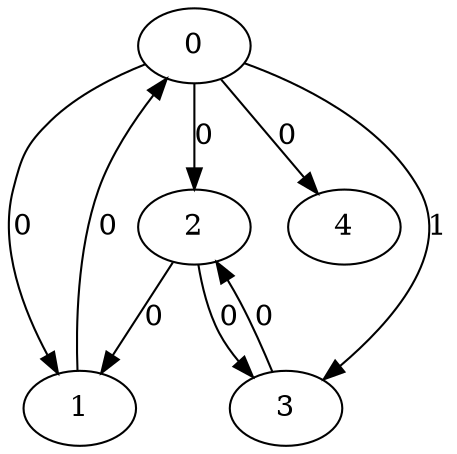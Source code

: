// Source:670 Canonical: -1 0 0 1 0 0 -1 -1 -1 -1 -1 0 -1 0 -1 -1 -1 0 -1 -1 -1 -1 -1 -1 -1
digraph HRA_from_670_graph_000 {
  0 -> 1 [label="0"];
  0 -> 2 [label="0"];
  0 -> 3 [label="1"];
  1 -> 0 [label="0"];
  2 -> 1 [label="0"];
  2 -> 3 [label="0"];
  3 -> 2 [label="0"];
  0 -> 4 [label="0"];
}

// Source:670 Canonical: -1 0 0 1 0 0 -1 -1 -1 -1 -1 0 -1 0 -1 -1 -1 0 -1 -1 0 -1 -1 -1 -1
digraph HRA_from_670_graph_001 {
  0 -> 1 [label="0"];
  0 -> 2 [label="0"];
  0 -> 3 [label="1"];
  1 -> 0 [label="0"];
  2 -> 1 [label="0"];
  2 -> 3 [label="0"];
  3 -> 2 [label="0"];
  0 -> 4 [label="0"];
  4 -> 0 [label="0"];
}

// Source:670 Canonical: -1 0 0 1 -1 0 -1 -1 -1 0 -1 0 -1 0 -1 -1 -1 0 -1 -1 -1 -1 -1 -1 -1
digraph HRA_from_670_graph_002 {
  0 -> 1 [label="0"];
  0 -> 2 [label="0"];
  0 -> 3 [label="1"];
  1 -> 0 [label="0"];
  2 -> 1 [label="0"];
  2 -> 3 [label="0"];
  3 -> 2 [label="0"];
  1 -> 4 [label="0"];
}

// Source:670 Canonical: -1 0 0 1 0 0 -1 -1 -1 0 -1 0 -1 0 -1 -1 -1 0 -1 -1 -1 -1 -1 -1 -1
digraph HRA_from_670_graph_003 {
  0 -> 1 [label="0"];
  0 -> 2 [label="0"];
  0 -> 3 [label="1"];
  1 -> 0 [label="0"];
  2 -> 1 [label="0"];
  2 -> 3 [label="0"];
  3 -> 2 [label="0"];
  0 -> 4 [label="0"];
  1 -> 4 [label="0"];
}

// Source:670 Canonical: -1 0 0 1 -1 0 -1 -1 -1 0 -1 0 -1 0 -1 -1 -1 0 -1 -1 0 -1 -1 -1 -1
digraph HRA_from_670_graph_004 {
  0 -> 1 [label="0"];
  0 -> 2 [label="0"];
  0 -> 3 [label="1"];
  1 -> 0 [label="0"];
  2 -> 1 [label="0"];
  2 -> 3 [label="0"];
  3 -> 2 [label="0"];
  4 -> 0 [label="0"];
  1 -> 4 [label="0"];
}

// Source:670 Canonical: -1 0 0 1 0 0 -1 -1 -1 0 -1 0 -1 0 -1 -1 -1 0 -1 -1 0 -1 -1 -1 -1
digraph HRA_from_670_graph_005 {
  0 -> 1 [label="0"];
  0 -> 2 [label="0"];
  0 -> 3 [label="1"];
  1 -> 0 [label="0"];
  2 -> 1 [label="0"];
  2 -> 3 [label="0"];
  3 -> 2 [label="0"];
  0 -> 4 [label="0"];
  4 -> 0 [label="0"];
  1 -> 4 [label="0"];
}

// Source:670 Canonical: -1 0 0 1 0 0 -1 -1 -1 -1 -1 0 -1 0 -1 -1 -1 0 -1 -1 -1 0 -1 -1 -1
digraph HRA_from_670_graph_006 {
  0 -> 1 [label="0"];
  0 -> 2 [label="0"];
  0 -> 3 [label="1"];
  1 -> 0 [label="0"];
  2 -> 1 [label="0"];
  2 -> 3 [label="0"];
  3 -> 2 [label="0"];
  0 -> 4 [label="0"];
  4 -> 1 [label="0"];
}

// Source:670 Canonical: -1 0 0 1 0 0 -1 -1 -1 -1 -1 0 -1 0 -1 -1 -1 0 -1 -1 0 0 -1 -1 -1
digraph HRA_from_670_graph_007 {
  0 -> 1 [label="0"];
  0 -> 2 [label="0"];
  0 -> 3 [label="1"];
  1 -> 0 [label="0"];
  2 -> 1 [label="0"];
  2 -> 3 [label="0"];
  3 -> 2 [label="0"];
  0 -> 4 [label="0"];
  4 -> 0 [label="0"];
  4 -> 1 [label="0"];
}

// Source:670 Canonical: -1 0 0 1 -1 0 -1 -1 -1 0 -1 0 -1 0 -1 -1 -1 0 -1 -1 -1 0 -1 -1 -1
digraph HRA_from_670_graph_008 {
  0 -> 1 [label="0"];
  0 -> 2 [label="0"];
  0 -> 3 [label="1"];
  1 -> 0 [label="0"];
  2 -> 1 [label="0"];
  2 -> 3 [label="0"];
  3 -> 2 [label="0"];
  1 -> 4 [label="0"];
  4 -> 1 [label="0"];
}

// Source:670 Canonical: -1 0 0 1 0 0 -1 -1 -1 0 -1 0 -1 0 -1 -1 -1 0 -1 -1 -1 0 -1 -1 -1
digraph HRA_from_670_graph_009 {
  0 -> 1 [label="0"];
  0 -> 2 [label="0"];
  0 -> 3 [label="1"];
  1 -> 0 [label="0"];
  2 -> 1 [label="0"];
  2 -> 3 [label="0"];
  3 -> 2 [label="0"];
  0 -> 4 [label="0"];
  1 -> 4 [label="0"];
  4 -> 1 [label="0"];
}

// Source:670 Canonical: -1 0 0 1 -1 0 -1 -1 -1 0 -1 0 -1 0 -1 -1 -1 0 -1 -1 0 0 -1 -1 -1
digraph HRA_from_670_graph_010 {
  0 -> 1 [label="0"];
  0 -> 2 [label="0"];
  0 -> 3 [label="1"];
  1 -> 0 [label="0"];
  2 -> 1 [label="0"];
  2 -> 3 [label="0"];
  3 -> 2 [label="0"];
  4 -> 0 [label="0"];
  1 -> 4 [label="0"];
  4 -> 1 [label="0"];
}

// Source:670 Canonical: -1 0 0 1 0 0 -1 -1 -1 0 -1 0 -1 0 -1 -1 -1 0 -1 -1 0 0 -1 -1 -1
digraph HRA_from_670_graph_011 {
  0 -> 1 [label="0"];
  0 -> 2 [label="0"];
  0 -> 3 [label="1"];
  1 -> 0 [label="0"];
  2 -> 1 [label="0"];
  2 -> 3 [label="0"];
  3 -> 2 [label="0"];
  0 -> 4 [label="0"];
  4 -> 0 [label="0"];
  1 -> 4 [label="0"];
  4 -> 1 [label="0"];
}

// Source:670 Canonical: -1 0 0 1 -1 0 -1 -1 -1 -1 -1 0 -1 0 0 -1 -1 0 -1 -1 -1 -1 -1 -1 -1
digraph HRA_from_670_graph_012 {
  0 -> 1 [label="0"];
  0 -> 2 [label="0"];
  0 -> 3 [label="1"];
  1 -> 0 [label="0"];
  2 -> 1 [label="0"];
  2 -> 3 [label="0"];
  3 -> 2 [label="0"];
  2 -> 4 [label="0"];
}

// Source:670 Canonical: -1 0 0 1 0 0 -1 -1 -1 -1 -1 0 -1 0 0 -1 -1 0 -1 -1 -1 -1 -1 -1 -1
digraph HRA_from_670_graph_013 {
  0 -> 1 [label="0"];
  0 -> 2 [label="0"];
  0 -> 3 [label="1"];
  1 -> 0 [label="0"];
  2 -> 1 [label="0"];
  2 -> 3 [label="0"];
  3 -> 2 [label="0"];
  0 -> 4 [label="0"];
  2 -> 4 [label="0"];
}

// Source:670 Canonical: -1 0 0 1 -1 0 -1 -1 -1 -1 -1 0 -1 0 0 -1 -1 0 -1 -1 0 -1 -1 -1 -1
digraph HRA_from_670_graph_014 {
  0 -> 1 [label="0"];
  0 -> 2 [label="0"];
  0 -> 3 [label="1"];
  1 -> 0 [label="0"];
  2 -> 1 [label="0"];
  2 -> 3 [label="0"];
  3 -> 2 [label="0"];
  4 -> 0 [label="0"];
  2 -> 4 [label="0"];
}

// Source:670 Canonical: -1 0 0 1 0 0 -1 -1 -1 -1 -1 0 -1 0 0 -1 -1 0 -1 -1 0 -1 -1 -1 -1
digraph HRA_from_670_graph_015 {
  0 -> 1 [label="0"];
  0 -> 2 [label="0"];
  0 -> 3 [label="1"];
  1 -> 0 [label="0"];
  2 -> 1 [label="0"];
  2 -> 3 [label="0"];
  3 -> 2 [label="0"];
  0 -> 4 [label="0"];
  4 -> 0 [label="0"];
  2 -> 4 [label="0"];
}

// Source:670 Canonical: -1 0 0 1 -1 0 -1 -1 -1 0 -1 0 -1 0 0 -1 -1 0 -1 -1 -1 -1 -1 -1 -1
digraph HRA_from_670_graph_016 {
  0 -> 1 [label="0"];
  0 -> 2 [label="0"];
  0 -> 3 [label="1"];
  1 -> 0 [label="0"];
  2 -> 1 [label="0"];
  2 -> 3 [label="0"];
  3 -> 2 [label="0"];
  1 -> 4 [label="0"];
  2 -> 4 [label="0"];
}

// Source:670 Canonical: -1 0 0 1 0 0 -1 -1 -1 0 -1 0 -1 0 0 -1 -1 0 -1 -1 -1 -1 -1 -1 -1
digraph HRA_from_670_graph_017 {
  0 -> 1 [label="0"];
  0 -> 2 [label="0"];
  0 -> 3 [label="1"];
  1 -> 0 [label="0"];
  2 -> 1 [label="0"];
  2 -> 3 [label="0"];
  3 -> 2 [label="0"];
  0 -> 4 [label="0"];
  1 -> 4 [label="0"];
  2 -> 4 [label="0"];
}

// Source:670 Canonical: -1 0 0 1 -1 0 -1 -1 -1 0 -1 0 -1 0 0 -1 -1 0 -1 -1 0 -1 -1 -1 -1
digraph HRA_from_670_graph_018 {
  0 -> 1 [label="0"];
  0 -> 2 [label="0"];
  0 -> 3 [label="1"];
  1 -> 0 [label="0"];
  2 -> 1 [label="0"];
  2 -> 3 [label="0"];
  3 -> 2 [label="0"];
  4 -> 0 [label="0"];
  1 -> 4 [label="0"];
  2 -> 4 [label="0"];
}

// Source:670 Canonical: -1 0 0 1 0 0 -1 -1 -1 0 -1 0 -1 0 0 -1 -1 0 -1 -1 0 -1 -1 -1 -1
digraph HRA_from_670_graph_019 {
  0 -> 1 [label="0"];
  0 -> 2 [label="0"];
  0 -> 3 [label="1"];
  1 -> 0 [label="0"];
  2 -> 1 [label="0"];
  2 -> 3 [label="0"];
  3 -> 2 [label="0"];
  0 -> 4 [label="0"];
  4 -> 0 [label="0"];
  1 -> 4 [label="0"];
  2 -> 4 [label="0"];
}

// Source:670 Canonical: -1 0 0 1 -1 0 -1 -1 -1 -1 -1 0 -1 0 0 -1 -1 0 -1 -1 -1 0 -1 -1 -1
digraph HRA_from_670_graph_020 {
  0 -> 1 [label="0"];
  0 -> 2 [label="0"];
  0 -> 3 [label="1"];
  1 -> 0 [label="0"];
  2 -> 1 [label="0"];
  2 -> 3 [label="0"];
  3 -> 2 [label="0"];
  4 -> 1 [label="0"];
  2 -> 4 [label="0"];
}

// Source:670 Canonical: -1 0 0 1 0 0 -1 -1 -1 -1 -1 0 -1 0 0 -1 -1 0 -1 -1 -1 0 -1 -1 -1
digraph HRA_from_670_graph_021 {
  0 -> 1 [label="0"];
  0 -> 2 [label="0"];
  0 -> 3 [label="1"];
  1 -> 0 [label="0"];
  2 -> 1 [label="0"];
  2 -> 3 [label="0"];
  3 -> 2 [label="0"];
  0 -> 4 [label="0"];
  4 -> 1 [label="0"];
  2 -> 4 [label="0"];
}

// Source:670 Canonical: -1 0 0 1 -1 0 -1 -1 -1 -1 -1 0 -1 0 0 -1 -1 0 -1 -1 0 0 -1 -1 -1
digraph HRA_from_670_graph_022 {
  0 -> 1 [label="0"];
  0 -> 2 [label="0"];
  0 -> 3 [label="1"];
  1 -> 0 [label="0"];
  2 -> 1 [label="0"];
  2 -> 3 [label="0"];
  3 -> 2 [label="0"];
  4 -> 0 [label="0"];
  4 -> 1 [label="0"];
  2 -> 4 [label="0"];
}

// Source:670 Canonical: -1 0 0 1 0 0 -1 -1 -1 -1 -1 0 -1 0 0 -1 -1 0 -1 -1 0 0 -1 -1 -1
digraph HRA_from_670_graph_023 {
  0 -> 1 [label="0"];
  0 -> 2 [label="0"];
  0 -> 3 [label="1"];
  1 -> 0 [label="0"];
  2 -> 1 [label="0"];
  2 -> 3 [label="0"];
  3 -> 2 [label="0"];
  0 -> 4 [label="0"];
  4 -> 0 [label="0"];
  4 -> 1 [label="0"];
  2 -> 4 [label="0"];
}

// Source:670 Canonical: -1 0 0 1 -1 0 -1 -1 -1 0 -1 0 -1 0 0 -1 -1 0 -1 -1 -1 0 -1 -1 -1
digraph HRA_from_670_graph_024 {
  0 -> 1 [label="0"];
  0 -> 2 [label="0"];
  0 -> 3 [label="1"];
  1 -> 0 [label="0"];
  2 -> 1 [label="0"];
  2 -> 3 [label="0"];
  3 -> 2 [label="0"];
  1 -> 4 [label="0"];
  4 -> 1 [label="0"];
  2 -> 4 [label="0"];
}

// Source:670 Canonical: -1 0 0 1 0 0 -1 -1 -1 0 -1 0 -1 0 0 -1 -1 0 -1 -1 -1 0 -1 -1 -1
digraph HRA_from_670_graph_025 {
  0 -> 1 [label="0"];
  0 -> 2 [label="0"];
  0 -> 3 [label="1"];
  1 -> 0 [label="0"];
  2 -> 1 [label="0"];
  2 -> 3 [label="0"];
  3 -> 2 [label="0"];
  0 -> 4 [label="0"];
  1 -> 4 [label="0"];
  4 -> 1 [label="0"];
  2 -> 4 [label="0"];
}

// Source:670 Canonical: -1 0 0 1 -1 0 -1 -1 -1 0 -1 0 -1 0 0 -1 -1 0 -1 -1 0 0 -1 -1 -1
digraph HRA_from_670_graph_026 {
  0 -> 1 [label="0"];
  0 -> 2 [label="0"];
  0 -> 3 [label="1"];
  1 -> 0 [label="0"];
  2 -> 1 [label="0"];
  2 -> 3 [label="0"];
  3 -> 2 [label="0"];
  4 -> 0 [label="0"];
  1 -> 4 [label="0"];
  4 -> 1 [label="0"];
  2 -> 4 [label="0"];
}

// Source:670 Canonical: -1 0 0 1 0 0 -1 -1 -1 0 -1 0 -1 0 0 -1 -1 0 -1 -1 0 0 -1 -1 -1
digraph HRA_from_670_graph_027 {
  0 -> 1 [label="0"];
  0 -> 2 [label="0"];
  0 -> 3 [label="1"];
  1 -> 0 [label="0"];
  2 -> 1 [label="0"];
  2 -> 3 [label="0"];
  3 -> 2 [label="0"];
  0 -> 4 [label="0"];
  4 -> 0 [label="0"];
  1 -> 4 [label="0"];
  4 -> 1 [label="0"];
  2 -> 4 [label="0"];
}

// Source:670 Canonical: -1 0 0 1 0 0 -1 -1 -1 -1 -1 0 -1 0 -1 -1 -1 0 -1 -1 -1 -1 0 -1 -1
digraph HRA_from_670_graph_028 {
  0 -> 1 [label="0"];
  0 -> 2 [label="0"];
  0 -> 3 [label="1"];
  1 -> 0 [label="0"];
  2 -> 1 [label="0"];
  2 -> 3 [label="0"];
  3 -> 2 [label="0"];
  0 -> 4 [label="0"];
  4 -> 2 [label="0"];
}

// Source:670 Canonical: -1 0 0 1 0 0 -1 -1 -1 -1 -1 0 -1 0 -1 -1 -1 0 -1 -1 0 -1 0 -1 -1
digraph HRA_from_670_graph_029 {
  0 -> 1 [label="0"];
  0 -> 2 [label="0"];
  0 -> 3 [label="1"];
  1 -> 0 [label="0"];
  2 -> 1 [label="0"];
  2 -> 3 [label="0"];
  3 -> 2 [label="0"];
  0 -> 4 [label="0"];
  4 -> 0 [label="0"];
  4 -> 2 [label="0"];
}

// Source:670 Canonical: -1 0 0 1 -1 0 -1 -1 -1 0 -1 0 -1 0 -1 -1 -1 0 -1 -1 -1 -1 0 -1 -1
digraph HRA_from_670_graph_030 {
  0 -> 1 [label="0"];
  0 -> 2 [label="0"];
  0 -> 3 [label="1"];
  1 -> 0 [label="0"];
  2 -> 1 [label="0"];
  2 -> 3 [label="0"];
  3 -> 2 [label="0"];
  1 -> 4 [label="0"];
  4 -> 2 [label="0"];
}

// Source:670 Canonical: -1 0 0 1 0 0 -1 -1 -1 0 -1 0 -1 0 -1 -1 -1 0 -1 -1 -1 -1 0 -1 -1
digraph HRA_from_670_graph_031 {
  0 -> 1 [label="0"];
  0 -> 2 [label="0"];
  0 -> 3 [label="1"];
  1 -> 0 [label="0"];
  2 -> 1 [label="0"];
  2 -> 3 [label="0"];
  3 -> 2 [label="0"];
  0 -> 4 [label="0"];
  1 -> 4 [label="0"];
  4 -> 2 [label="0"];
}

// Source:670 Canonical: -1 0 0 1 -1 0 -1 -1 -1 0 -1 0 -1 0 -1 -1 -1 0 -1 -1 0 -1 0 -1 -1
digraph HRA_from_670_graph_032 {
  0 -> 1 [label="0"];
  0 -> 2 [label="0"];
  0 -> 3 [label="1"];
  1 -> 0 [label="0"];
  2 -> 1 [label="0"];
  2 -> 3 [label="0"];
  3 -> 2 [label="0"];
  4 -> 0 [label="0"];
  1 -> 4 [label="0"];
  4 -> 2 [label="0"];
}

// Source:670 Canonical: -1 0 0 1 0 0 -1 -1 -1 0 -1 0 -1 0 -1 -1 -1 0 -1 -1 0 -1 0 -1 -1
digraph HRA_from_670_graph_033 {
  0 -> 1 [label="0"];
  0 -> 2 [label="0"];
  0 -> 3 [label="1"];
  1 -> 0 [label="0"];
  2 -> 1 [label="0"];
  2 -> 3 [label="0"];
  3 -> 2 [label="0"];
  0 -> 4 [label="0"];
  4 -> 0 [label="0"];
  1 -> 4 [label="0"];
  4 -> 2 [label="0"];
}

// Source:670 Canonical: -1 0 0 1 0 0 -1 -1 -1 -1 -1 0 -1 0 -1 -1 -1 0 -1 -1 -1 0 0 -1 -1
digraph HRA_from_670_graph_034 {
  0 -> 1 [label="0"];
  0 -> 2 [label="0"];
  0 -> 3 [label="1"];
  1 -> 0 [label="0"];
  2 -> 1 [label="0"];
  2 -> 3 [label="0"];
  3 -> 2 [label="0"];
  0 -> 4 [label="0"];
  4 -> 1 [label="0"];
  4 -> 2 [label="0"];
}

// Source:670 Canonical: -1 0 0 1 0 0 -1 -1 -1 -1 -1 0 -1 0 -1 -1 -1 0 -1 -1 0 0 0 -1 -1
digraph HRA_from_670_graph_035 {
  0 -> 1 [label="0"];
  0 -> 2 [label="0"];
  0 -> 3 [label="1"];
  1 -> 0 [label="0"];
  2 -> 1 [label="0"];
  2 -> 3 [label="0"];
  3 -> 2 [label="0"];
  0 -> 4 [label="0"];
  4 -> 0 [label="0"];
  4 -> 1 [label="0"];
  4 -> 2 [label="0"];
}

// Source:670 Canonical: -1 0 0 1 -1 0 -1 -1 -1 0 -1 0 -1 0 -1 -1 -1 0 -1 -1 -1 0 0 -1 -1
digraph HRA_from_670_graph_036 {
  0 -> 1 [label="0"];
  0 -> 2 [label="0"];
  0 -> 3 [label="1"];
  1 -> 0 [label="0"];
  2 -> 1 [label="0"];
  2 -> 3 [label="0"];
  3 -> 2 [label="0"];
  1 -> 4 [label="0"];
  4 -> 1 [label="0"];
  4 -> 2 [label="0"];
}

// Source:670 Canonical: -1 0 0 1 0 0 -1 -1 -1 0 -1 0 -1 0 -1 -1 -1 0 -1 -1 -1 0 0 -1 -1
digraph HRA_from_670_graph_037 {
  0 -> 1 [label="0"];
  0 -> 2 [label="0"];
  0 -> 3 [label="1"];
  1 -> 0 [label="0"];
  2 -> 1 [label="0"];
  2 -> 3 [label="0"];
  3 -> 2 [label="0"];
  0 -> 4 [label="0"];
  1 -> 4 [label="0"];
  4 -> 1 [label="0"];
  4 -> 2 [label="0"];
}

// Source:670 Canonical: -1 0 0 1 -1 0 -1 -1 -1 0 -1 0 -1 0 -1 -1 -1 0 -1 -1 0 0 0 -1 -1
digraph HRA_from_670_graph_038 {
  0 -> 1 [label="0"];
  0 -> 2 [label="0"];
  0 -> 3 [label="1"];
  1 -> 0 [label="0"];
  2 -> 1 [label="0"];
  2 -> 3 [label="0"];
  3 -> 2 [label="0"];
  4 -> 0 [label="0"];
  1 -> 4 [label="0"];
  4 -> 1 [label="0"];
  4 -> 2 [label="0"];
}

// Source:670 Canonical: -1 0 0 1 0 0 -1 -1 -1 0 -1 0 -1 0 -1 -1 -1 0 -1 -1 0 0 0 -1 -1
digraph HRA_from_670_graph_039 {
  0 -> 1 [label="0"];
  0 -> 2 [label="0"];
  0 -> 3 [label="1"];
  1 -> 0 [label="0"];
  2 -> 1 [label="0"];
  2 -> 3 [label="0"];
  3 -> 2 [label="0"];
  0 -> 4 [label="0"];
  4 -> 0 [label="0"];
  1 -> 4 [label="0"];
  4 -> 1 [label="0"];
  4 -> 2 [label="0"];
}

// Source:670 Canonical: -1 0 0 1 -1 0 -1 -1 -1 -1 -1 0 -1 0 0 -1 -1 0 -1 -1 -1 -1 0 -1 -1
digraph HRA_from_670_graph_040 {
  0 -> 1 [label="0"];
  0 -> 2 [label="0"];
  0 -> 3 [label="1"];
  1 -> 0 [label="0"];
  2 -> 1 [label="0"];
  2 -> 3 [label="0"];
  3 -> 2 [label="0"];
  2 -> 4 [label="0"];
  4 -> 2 [label="0"];
}

// Source:670 Canonical: -1 0 0 1 0 0 -1 -1 -1 -1 -1 0 -1 0 0 -1 -1 0 -1 -1 -1 -1 0 -1 -1
digraph HRA_from_670_graph_041 {
  0 -> 1 [label="0"];
  0 -> 2 [label="0"];
  0 -> 3 [label="1"];
  1 -> 0 [label="0"];
  2 -> 1 [label="0"];
  2 -> 3 [label="0"];
  3 -> 2 [label="0"];
  0 -> 4 [label="0"];
  2 -> 4 [label="0"];
  4 -> 2 [label="0"];
}

// Source:670 Canonical: -1 0 0 1 -1 0 -1 -1 -1 -1 -1 0 -1 0 0 -1 -1 0 -1 -1 0 -1 0 -1 -1
digraph HRA_from_670_graph_042 {
  0 -> 1 [label="0"];
  0 -> 2 [label="0"];
  0 -> 3 [label="1"];
  1 -> 0 [label="0"];
  2 -> 1 [label="0"];
  2 -> 3 [label="0"];
  3 -> 2 [label="0"];
  4 -> 0 [label="0"];
  2 -> 4 [label="0"];
  4 -> 2 [label="0"];
}

// Source:670 Canonical: -1 0 0 1 0 0 -1 -1 -1 -1 -1 0 -1 0 0 -1 -1 0 -1 -1 0 -1 0 -1 -1
digraph HRA_from_670_graph_043 {
  0 -> 1 [label="0"];
  0 -> 2 [label="0"];
  0 -> 3 [label="1"];
  1 -> 0 [label="0"];
  2 -> 1 [label="0"];
  2 -> 3 [label="0"];
  3 -> 2 [label="0"];
  0 -> 4 [label="0"];
  4 -> 0 [label="0"];
  2 -> 4 [label="0"];
  4 -> 2 [label="0"];
}

// Source:670 Canonical: -1 0 0 1 -1 0 -1 -1 -1 0 -1 0 -1 0 0 -1 -1 0 -1 -1 -1 -1 0 -1 -1
digraph HRA_from_670_graph_044 {
  0 -> 1 [label="0"];
  0 -> 2 [label="0"];
  0 -> 3 [label="1"];
  1 -> 0 [label="0"];
  2 -> 1 [label="0"];
  2 -> 3 [label="0"];
  3 -> 2 [label="0"];
  1 -> 4 [label="0"];
  2 -> 4 [label="0"];
  4 -> 2 [label="0"];
}

// Source:670 Canonical: -1 0 0 1 0 0 -1 -1 -1 0 -1 0 -1 0 0 -1 -1 0 -1 -1 -1 -1 0 -1 -1
digraph HRA_from_670_graph_045 {
  0 -> 1 [label="0"];
  0 -> 2 [label="0"];
  0 -> 3 [label="1"];
  1 -> 0 [label="0"];
  2 -> 1 [label="0"];
  2 -> 3 [label="0"];
  3 -> 2 [label="0"];
  0 -> 4 [label="0"];
  1 -> 4 [label="0"];
  2 -> 4 [label="0"];
  4 -> 2 [label="0"];
}

// Source:670 Canonical: -1 0 0 1 -1 0 -1 -1 -1 0 -1 0 -1 0 0 -1 -1 0 -1 -1 0 -1 0 -1 -1
digraph HRA_from_670_graph_046 {
  0 -> 1 [label="0"];
  0 -> 2 [label="0"];
  0 -> 3 [label="1"];
  1 -> 0 [label="0"];
  2 -> 1 [label="0"];
  2 -> 3 [label="0"];
  3 -> 2 [label="0"];
  4 -> 0 [label="0"];
  1 -> 4 [label="0"];
  2 -> 4 [label="0"];
  4 -> 2 [label="0"];
}

// Source:670 Canonical: -1 0 0 1 0 0 -1 -1 -1 0 -1 0 -1 0 0 -1 -1 0 -1 -1 0 -1 0 -1 -1
digraph HRA_from_670_graph_047 {
  0 -> 1 [label="0"];
  0 -> 2 [label="0"];
  0 -> 3 [label="1"];
  1 -> 0 [label="0"];
  2 -> 1 [label="0"];
  2 -> 3 [label="0"];
  3 -> 2 [label="0"];
  0 -> 4 [label="0"];
  4 -> 0 [label="0"];
  1 -> 4 [label="0"];
  2 -> 4 [label="0"];
  4 -> 2 [label="0"];
}

// Source:670 Canonical: -1 0 0 1 -1 0 -1 -1 -1 -1 -1 0 -1 0 0 -1 -1 0 -1 -1 -1 0 0 -1 -1
digraph HRA_from_670_graph_048 {
  0 -> 1 [label="0"];
  0 -> 2 [label="0"];
  0 -> 3 [label="1"];
  1 -> 0 [label="0"];
  2 -> 1 [label="0"];
  2 -> 3 [label="0"];
  3 -> 2 [label="0"];
  4 -> 1 [label="0"];
  2 -> 4 [label="0"];
  4 -> 2 [label="0"];
}

// Source:670 Canonical: -1 0 0 1 0 0 -1 -1 -1 -1 -1 0 -1 0 0 -1 -1 0 -1 -1 -1 0 0 -1 -1
digraph HRA_from_670_graph_049 {
  0 -> 1 [label="0"];
  0 -> 2 [label="0"];
  0 -> 3 [label="1"];
  1 -> 0 [label="0"];
  2 -> 1 [label="0"];
  2 -> 3 [label="0"];
  3 -> 2 [label="0"];
  0 -> 4 [label="0"];
  4 -> 1 [label="0"];
  2 -> 4 [label="0"];
  4 -> 2 [label="0"];
}

// Source:670 Canonical: -1 0 0 1 -1 0 -1 -1 -1 -1 -1 0 -1 0 0 -1 -1 0 -1 -1 0 0 0 -1 -1
digraph HRA_from_670_graph_050 {
  0 -> 1 [label="0"];
  0 -> 2 [label="0"];
  0 -> 3 [label="1"];
  1 -> 0 [label="0"];
  2 -> 1 [label="0"];
  2 -> 3 [label="0"];
  3 -> 2 [label="0"];
  4 -> 0 [label="0"];
  4 -> 1 [label="0"];
  2 -> 4 [label="0"];
  4 -> 2 [label="0"];
}

// Source:670 Canonical: -1 0 0 1 0 0 -1 -1 -1 -1 -1 0 -1 0 0 -1 -1 0 -1 -1 0 0 0 -1 -1
digraph HRA_from_670_graph_051 {
  0 -> 1 [label="0"];
  0 -> 2 [label="0"];
  0 -> 3 [label="1"];
  1 -> 0 [label="0"];
  2 -> 1 [label="0"];
  2 -> 3 [label="0"];
  3 -> 2 [label="0"];
  0 -> 4 [label="0"];
  4 -> 0 [label="0"];
  4 -> 1 [label="0"];
  2 -> 4 [label="0"];
  4 -> 2 [label="0"];
}

// Source:670 Canonical: -1 0 0 1 -1 0 -1 -1 -1 0 -1 0 -1 0 0 -1 -1 0 -1 -1 -1 0 0 -1 -1
digraph HRA_from_670_graph_052 {
  0 -> 1 [label="0"];
  0 -> 2 [label="0"];
  0 -> 3 [label="1"];
  1 -> 0 [label="0"];
  2 -> 1 [label="0"];
  2 -> 3 [label="0"];
  3 -> 2 [label="0"];
  1 -> 4 [label="0"];
  4 -> 1 [label="0"];
  2 -> 4 [label="0"];
  4 -> 2 [label="0"];
}

// Source:670 Canonical: -1 0 0 1 0 0 -1 -1 -1 0 -1 0 -1 0 0 -1 -1 0 -1 -1 -1 0 0 -1 -1
digraph HRA_from_670_graph_053 {
  0 -> 1 [label="0"];
  0 -> 2 [label="0"];
  0 -> 3 [label="1"];
  1 -> 0 [label="0"];
  2 -> 1 [label="0"];
  2 -> 3 [label="0"];
  3 -> 2 [label="0"];
  0 -> 4 [label="0"];
  1 -> 4 [label="0"];
  4 -> 1 [label="0"];
  2 -> 4 [label="0"];
  4 -> 2 [label="0"];
}

// Source:670 Canonical: -1 0 0 1 -1 0 -1 -1 -1 0 -1 0 -1 0 0 -1 -1 0 -1 -1 0 0 0 -1 -1
digraph HRA_from_670_graph_054 {
  0 -> 1 [label="0"];
  0 -> 2 [label="0"];
  0 -> 3 [label="1"];
  1 -> 0 [label="0"];
  2 -> 1 [label="0"];
  2 -> 3 [label="0"];
  3 -> 2 [label="0"];
  4 -> 0 [label="0"];
  1 -> 4 [label="0"];
  4 -> 1 [label="0"];
  2 -> 4 [label="0"];
  4 -> 2 [label="0"];
}

// Source:670 Canonical: -1 0 0 1 0 0 -1 -1 -1 0 -1 0 -1 0 0 -1 -1 0 -1 -1 0 0 0 -1 -1
digraph HRA_from_670_graph_055 {
  0 -> 1 [label="0"];
  0 -> 2 [label="0"];
  0 -> 3 [label="1"];
  1 -> 0 [label="0"];
  2 -> 1 [label="0"];
  2 -> 3 [label="0"];
  3 -> 2 [label="0"];
  0 -> 4 [label="0"];
  4 -> 0 [label="0"];
  1 -> 4 [label="0"];
  4 -> 1 [label="0"];
  2 -> 4 [label="0"];
  4 -> 2 [label="0"];
}

// Source:670 Canonical: -1 0 0 1 -1 0 -1 -1 -1 -1 -1 0 -1 0 -1 -1 -1 0 -1 0 -1 -1 -1 -1 -1
digraph HRA_from_670_graph_056 {
  0 -> 1 [label="0"];
  0 -> 2 [label="0"];
  0 -> 3 [label="1"];
  1 -> 0 [label="0"];
  2 -> 1 [label="0"];
  2 -> 3 [label="0"];
  3 -> 2 [label="0"];
  3 -> 4 [label="0"];
}

// Source:670 Canonical: -1 0 0 1 0 0 -1 -1 -1 -1 -1 0 -1 0 -1 -1 -1 0 -1 0 -1 -1 -1 -1 -1
digraph HRA_from_670_graph_057 {
  0 -> 1 [label="0"];
  0 -> 2 [label="0"];
  0 -> 3 [label="1"];
  1 -> 0 [label="0"];
  2 -> 1 [label="0"];
  2 -> 3 [label="0"];
  3 -> 2 [label="0"];
  0 -> 4 [label="0"];
  3 -> 4 [label="0"];
}

// Source:670 Canonical: -1 0 0 1 -1 0 -1 -1 -1 -1 -1 0 -1 0 -1 -1 -1 0 -1 0 0 -1 -1 -1 -1
digraph HRA_from_670_graph_058 {
  0 -> 1 [label="0"];
  0 -> 2 [label="0"];
  0 -> 3 [label="1"];
  1 -> 0 [label="0"];
  2 -> 1 [label="0"];
  2 -> 3 [label="0"];
  3 -> 2 [label="0"];
  4 -> 0 [label="0"];
  3 -> 4 [label="0"];
}

// Source:670 Canonical: -1 0 0 1 0 0 -1 -1 -1 -1 -1 0 -1 0 -1 -1 -1 0 -1 0 0 -1 -1 -1 -1
digraph HRA_from_670_graph_059 {
  0 -> 1 [label="0"];
  0 -> 2 [label="0"];
  0 -> 3 [label="1"];
  1 -> 0 [label="0"];
  2 -> 1 [label="0"];
  2 -> 3 [label="0"];
  3 -> 2 [label="0"];
  0 -> 4 [label="0"];
  4 -> 0 [label="0"];
  3 -> 4 [label="0"];
}

// Source:670 Canonical: -1 0 0 1 -1 0 -1 -1 -1 0 -1 0 -1 0 -1 -1 -1 0 -1 0 -1 -1 -1 -1 -1
digraph HRA_from_670_graph_060 {
  0 -> 1 [label="0"];
  0 -> 2 [label="0"];
  0 -> 3 [label="1"];
  1 -> 0 [label="0"];
  2 -> 1 [label="0"];
  2 -> 3 [label="0"];
  3 -> 2 [label="0"];
  1 -> 4 [label="0"];
  3 -> 4 [label="0"];
}

// Source:670 Canonical: -1 0 0 1 0 0 -1 -1 -1 0 -1 0 -1 0 -1 -1 -1 0 -1 0 -1 -1 -1 -1 -1
digraph HRA_from_670_graph_061 {
  0 -> 1 [label="0"];
  0 -> 2 [label="0"];
  0 -> 3 [label="1"];
  1 -> 0 [label="0"];
  2 -> 1 [label="0"];
  2 -> 3 [label="0"];
  3 -> 2 [label="0"];
  0 -> 4 [label="0"];
  1 -> 4 [label="0"];
  3 -> 4 [label="0"];
}

// Source:670 Canonical: -1 0 0 1 -1 0 -1 -1 -1 0 -1 0 -1 0 -1 -1 -1 0 -1 0 0 -1 -1 -1 -1
digraph HRA_from_670_graph_062 {
  0 -> 1 [label="0"];
  0 -> 2 [label="0"];
  0 -> 3 [label="1"];
  1 -> 0 [label="0"];
  2 -> 1 [label="0"];
  2 -> 3 [label="0"];
  3 -> 2 [label="0"];
  4 -> 0 [label="0"];
  1 -> 4 [label="0"];
  3 -> 4 [label="0"];
}

// Source:670 Canonical: -1 0 0 1 0 0 -1 -1 -1 0 -1 0 -1 0 -1 -1 -1 0 -1 0 0 -1 -1 -1 -1
digraph HRA_from_670_graph_063 {
  0 -> 1 [label="0"];
  0 -> 2 [label="0"];
  0 -> 3 [label="1"];
  1 -> 0 [label="0"];
  2 -> 1 [label="0"];
  2 -> 3 [label="0"];
  3 -> 2 [label="0"];
  0 -> 4 [label="0"];
  4 -> 0 [label="0"];
  1 -> 4 [label="0"];
  3 -> 4 [label="0"];
}

// Source:670 Canonical: -1 0 0 1 -1 0 -1 -1 -1 -1 -1 0 -1 0 -1 -1 -1 0 -1 0 -1 0 -1 -1 -1
digraph HRA_from_670_graph_064 {
  0 -> 1 [label="0"];
  0 -> 2 [label="0"];
  0 -> 3 [label="1"];
  1 -> 0 [label="0"];
  2 -> 1 [label="0"];
  2 -> 3 [label="0"];
  3 -> 2 [label="0"];
  4 -> 1 [label="0"];
  3 -> 4 [label="0"];
}

// Source:670 Canonical: -1 0 0 1 0 0 -1 -1 -1 -1 -1 0 -1 0 -1 -1 -1 0 -1 0 -1 0 -1 -1 -1
digraph HRA_from_670_graph_065 {
  0 -> 1 [label="0"];
  0 -> 2 [label="0"];
  0 -> 3 [label="1"];
  1 -> 0 [label="0"];
  2 -> 1 [label="0"];
  2 -> 3 [label="0"];
  3 -> 2 [label="0"];
  0 -> 4 [label="0"];
  4 -> 1 [label="0"];
  3 -> 4 [label="0"];
}

// Source:670 Canonical: -1 0 0 1 -1 0 -1 -1 -1 -1 -1 0 -1 0 -1 -1 -1 0 -1 0 0 0 -1 -1 -1
digraph HRA_from_670_graph_066 {
  0 -> 1 [label="0"];
  0 -> 2 [label="0"];
  0 -> 3 [label="1"];
  1 -> 0 [label="0"];
  2 -> 1 [label="0"];
  2 -> 3 [label="0"];
  3 -> 2 [label="0"];
  4 -> 0 [label="0"];
  4 -> 1 [label="0"];
  3 -> 4 [label="0"];
}

// Source:670 Canonical: -1 0 0 1 0 0 -1 -1 -1 -1 -1 0 -1 0 -1 -1 -1 0 -1 0 0 0 -1 -1 -1
digraph HRA_from_670_graph_067 {
  0 -> 1 [label="0"];
  0 -> 2 [label="0"];
  0 -> 3 [label="1"];
  1 -> 0 [label="0"];
  2 -> 1 [label="0"];
  2 -> 3 [label="0"];
  3 -> 2 [label="0"];
  0 -> 4 [label="0"];
  4 -> 0 [label="0"];
  4 -> 1 [label="0"];
  3 -> 4 [label="0"];
}

// Source:670 Canonical: -1 0 0 1 -1 0 -1 -1 -1 0 -1 0 -1 0 -1 -1 -1 0 -1 0 -1 0 -1 -1 -1
digraph HRA_from_670_graph_068 {
  0 -> 1 [label="0"];
  0 -> 2 [label="0"];
  0 -> 3 [label="1"];
  1 -> 0 [label="0"];
  2 -> 1 [label="0"];
  2 -> 3 [label="0"];
  3 -> 2 [label="0"];
  1 -> 4 [label="0"];
  4 -> 1 [label="0"];
  3 -> 4 [label="0"];
}

// Source:670 Canonical: -1 0 0 1 0 0 -1 -1 -1 0 -1 0 -1 0 -1 -1 -1 0 -1 0 -1 0 -1 -1 -1
digraph HRA_from_670_graph_069 {
  0 -> 1 [label="0"];
  0 -> 2 [label="0"];
  0 -> 3 [label="1"];
  1 -> 0 [label="0"];
  2 -> 1 [label="0"];
  2 -> 3 [label="0"];
  3 -> 2 [label="0"];
  0 -> 4 [label="0"];
  1 -> 4 [label="0"];
  4 -> 1 [label="0"];
  3 -> 4 [label="0"];
}

// Source:670 Canonical: -1 0 0 1 -1 0 -1 -1 -1 0 -1 0 -1 0 -1 -1 -1 0 -1 0 0 0 -1 -1 -1
digraph HRA_from_670_graph_070 {
  0 -> 1 [label="0"];
  0 -> 2 [label="0"];
  0 -> 3 [label="1"];
  1 -> 0 [label="0"];
  2 -> 1 [label="0"];
  2 -> 3 [label="0"];
  3 -> 2 [label="0"];
  4 -> 0 [label="0"];
  1 -> 4 [label="0"];
  4 -> 1 [label="0"];
  3 -> 4 [label="0"];
}

// Source:670 Canonical: -1 0 0 1 0 0 -1 -1 -1 0 -1 0 -1 0 -1 -1 -1 0 -1 0 0 0 -1 -1 -1
digraph HRA_from_670_graph_071 {
  0 -> 1 [label="0"];
  0 -> 2 [label="0"];
  0 -> 3 [label="1"];
  1 -> 0 [label="0"];
  2 -> 1 [label="0"];
  2 -> 3 [label="0"];
  3 -> 2 [label="0"];
  0 -> 4 [label="0"];
  4 -> 0 [label="0"];
  1 -> 4 [label="0"];
  4 -> 1 [label="0"];
  3 -> 4 [label="0"];
}

// Source:670 Canonical: -1 0 0 1 -1 0 -1 -1 -1 -1 -1 0 -1 0 0 -1 -1 0 -1 0 -1 -1 -1 -1 -1
digraph HRA_from_670_graph_072 {
  0 -> 1 [label="0"];
  0 -> 2 [label="0"];
  0 -> 3 [label="1"];
  1 -> 0 [label="0"];
  2 -> 1 [label="0"];
  2 -> 3 [label="0"];
  3 -> 2 [label="0"];
  2 -> 4 [label="0"];
  3 -> 4 [label="0"];
}

// Source:670 Canonical: -1 0 0 1 0 0 -1 -1 -1 -1 -1 0 -1 0 0 -1 -1 0 -1 0 -1 -1 -1 -1 -1
digraph HRA_from_670_graph_073 {
  0 -> 1 [label="0"];
  0 -> 2 [label="0"];
  0 -> 3 [label="1"];
  1 -> 0 [label="0"];
  2 -> 1 [label="0"];
  2 -> 3 [label="0"];
  3 -> 2 [label="0"];
  0 -> 4 [label="0"];
  2 -> 4 [label="0"];
  3 -> 4 [label="0"];
}

// Source:670 Canonical: -1 0 0 1 -1 0 -1 -1 -1 -1 -1 0 -1 0 0 -1 -1 0 -1 0 0 -1 -1 -1 -1
digraph HRA_from_670_graph_074 {
  0 -> 1 [label="0"];
  0 -> 2 [label="0"];
  0 -> 3 [label="1"];
  1 -> 0 [label="0"];
  2 -> 1 [label="0"];
  2 -> 3 [label="0"];
  3 -> 2 [label="0"];
  4 -> 0 [label="0"];
  2 -> 4 [label="0"];
  3 -> 4 [label="0"];
}

// Source:670 Canonical: -1 0 0 1 0 0 -1 -1 -1 -1 -1 0 -1 0 0 -1 -1 0 -1 0 0 -1 -1 -1 -1
digraph HRA_from_670_graph_075 {
  0 -> 1 [label="0"];
  0 -> 2 [label="0"];
  0 -> 3 [label="1"];
  1 -> 0 [label="0"];
  2 -> 1 [label="0"];
  2 -> 3 [label="0"];
  3 -> 2 [label="0"];
  0 -> 4 [label="0"];
  4 -> 0 [label="0"];
  2 -> 4 [label="0"];
  3 -> 4 [label="0"];
}

// Source:670 Canonical: -1 0 0 1 -1 0 -1 -1 -1 0 -1 0 -1 0 0 -1 -1 0 -1 0 -1 -1 -1 -1 -1
digraph HRA_from_670_graph_076 {
  0 -> 1 [label="0"];
  0 -> 2 [label="0"];
  0 -> 3 [label="1"];
  1 -> 0 [label="0"];
  2 -> 1 [label="0"];
  2 -> 3 [label="0"];
  3 -> 2 [label="0"];
  1 -> 4 [label="0"];
  2 -> 4 [label="0"];
  3 -> 4 [label="0"];
}

// Source:670 Canonical: -1 0 0 1 0 0 -1 -1 -1 0 -1 0 -1 0 0 -1 -1 0 -1 0 -1 -1 -1 -1 -1
digraph HRA_from_670_graph_077 {
  0 -> 1 [label="0"];
  0 -> 2 [label="0"];
  0 -> 3 [label="1"];
  1 -> 0 [label="0"];
  2 -> 1 [label="0"];
  2 -> 3 [label="0"];
  3 -> 2 [label="0"];
  0 -> 4 [label="0"];
  1 -> 4 [label="0"];
  2 -> 4 [label="0"];
  3 -> 4 [label="0"];
}

// Source:670 Canonical: -1 0 0 1 -1 0 -1 -1 -1 0 -1 0 -1 0 0 -1 -1 0 -1 0 0 -1 -1 -1 -1
digraph HRA_from_670_graph_078 {
  0 -> 1 [label="0"];
  0 -> 2 [label="0"];
  0 -> 3 [label="1"];
  1 -> 0 [label="0"];
  2 -> 1 [label="0"];
  2 -> 3 [label="0"];
  3 -> 2 [label="0"];
  4 -> 0 [label="0"];
  1 -> 4 [label="0"];
  2 -> 4 [label="0"];
  3 -> 4 [label="0"];
}

// Source:670 Canonical: -1 0 0 1 0 0 -1 -1 -1 0 -1 0 -1 0 0 -1 -1 0 -1 0 0 -1 -1 -1 -1
digraph HRA_from_670_graph_079 {
  0 -> 1 [label="0"];
  0 -> 2 [label="0"];
  0 -> 3 [label="1"];
  1 -> 0 [label="0"];
  2 -> 1 [label="0"];
  2 -> 3 [label="0"];
  3 -> 2 [label="0"];
  0 -> 4 [label="0"];
  4 -> 0 [label="0"];
  1 -> 4 [label="0"];
  2 -> 4 [label="0"];
  3 -> 4 [label="0"];
}

// Source:670 Canonical: -1 0 0 1 -1 0 -1 -1 -1 -1 -1 0 -1 0 0 -1 -1 0 -1 0 -1 0 -1 -1 -1
digraph HRA_from_670_graph_080 {
  0 -> 1 [label="0"];
  0 -> 2 [label="0"];
  0 -> 3 [label="1"];
  1 -> 0 [label="0"];
  2 -> 1 [label="0"];
  2 -> 3 [label="0"];
  3 -> 2 [label="0"];
  4 -> 1 [label="0"];
  2 -> 4 [label="0"];
  3 -> 4 [label="0"];
}

// Source:670 Canonical: -1 0 0 1 0 0 -1 -1 -1 -1 -1 0 -1 0 0 -1 -1 0 -1 0 -1 0 -1 -1 -1
digraph HRA_from_670_graph_081 {
  0 -> 1 [label="0"];
  0 -> 2 [label="0"];
  0 -> 3 [label="1"];
  1 -> 0 [label="0"];
  2 -> 1 [label="0"];
  2 -> 3 [label="0"];
  3 -> 2 [label="0"];
  0 -> 4 [label="0"];
  4 -> 1 [label="0"];
  2 -> 4 [label="0"];
  3 -> 4 [label="0"];
}

// Source:670 Canonical: -1 0 0 1 -1 0 -1 -1 -1 -1 -1 0 -1 0 0 -1 -1 0 -1 0 0 0 -1 -1 -1
digraph HRA_from_670_graph_082 {
  0 -> 1 [label="0"];
  0 -> 2 [label="0"];
  0 -> 3 [label="1"];
  1 -> 0 [label="0"];
  2 -> 1 [label="0"];
  2 -> 3 [label="0"];
  3 -> 2 [label="0"];
  4 -> 0 [label="0"];
  4 -> 1 [label="0"];
  2 -> 4 [label="0"];
  3 -> 4 [label="0"];
}

// Source:670 Canonical: -1 0 0 1 0 0 -1 -1 -1 -1 -1 0 -1 0 0 -1 -1 0 -1 0 0 0 -1 -1 -1
digraph HRA_from_670_graph_083 {
  0 -> 1 [label="0"];
  0 -> 2 [label="0"];
  0 -> 3 [label="1"];
  1 -> 0 [label="0"];
  2 -> 1 [label="0"];
  2 -> 3 [label="0"];
  3 -> 2 [label="0"];
  0 -> 4 [label="0"];
  4 -> 0 [label="0"];
  4 -> 1 [label="0"];
  2 -> 4 [label="0"];
  3 -> 4 [label="0"];
}

// Source:670 Canonical: -1 0 0 1 -1 0 -1 -1 -1 0 -1 0 -1 0 0 -1 -1 0 -1 0 -1 0 -1 -1 -1
digraph HRA_from_670_graph_084 {
  0 -> 1 [label="0"];
  0 -> 2 [label="0"];
  0 -> 3 [label="1"];
  1 -> 0 [label="0"];
  2 -> 1 [label="0"];
  2 -> 3 [label="0"];
  3 -> 2 [label="0"];
  1 -> 4 [label="0"];
  4 -> 1 [label="0"];
  2 -> 4 [label="0"];
  3 -> 4 [label="0"];
}

// Source:670 Canonical: -1 0 0 1 0 0 -1 -1 -1 0 -1 0 -1 0 0 -1 -1 0 -1 0 -1 0 -1 -1 -1
digraph HRA_from_670_graph_085 {
  0 -> 1 [label="0"];
  0 -> 2 [label="0"];
  0 -> 3 [label="1"];
  1 -> 0 [label="0"];
  2 -> 1 [label="0"];
  2 -> 3 [label="0"];
  3 -> 2 [label="0"];
  0 -> 4 [label="0"];
  1 -> 4 [label="0"];
  4 -> 1 [label="0"];
  2 -> 4 [label="0"];
  3 -> 4 [label="0"];
}

// Source:670 Canonical: -1 0 0 1 -1 0 -1 -1 -1 0 -1 0 -1 0 0 -1 -1 0 -1 0 0 0 -1 -1 -1
digraph HRA_from_670_graph_086 {
  0 -> 1 [label="0"];
  0 -> 2 [label="0"];
  0 -> 3 [label="1"];
  1 -> 0 [label="0"];
  2 -> 1 [label="0"];
  2 -> 3 [label="0"];
  3 -> 2 [label="0"];
  4 -> 0 [label="0"];
  1 -> 4 [label="0"];
  4 -> 1 [label="0"];
  2 -> 4 [label="0"];
  3 -> 4 [label="0"];
}

// Source:670 Canonical: -1 0 0 1 0 0 -1 -1 -1 0 -1 0 -1 0 0 -1 -1 0 -1 0 0 0 -1 -1 -1
digraph HRA_from_670_graph_087 {
  0 -> 1 [label="0"];
  0 -> 2 [label="0"];
  0 -> 3 [label="1"];
  1 -> 0 [label="0"];
  2 -> 1 [label="0"];
  2 -> 3 [label="0"];
  3 -> 2 [label="0"];
  0 -> 4 [label="0"];
  4 -> 0 [label="0"];
  1 -> 4 [label="0"];
  4 -> 1 [label="0"];
  2 -> 4 [label="0"];
  3 -> 4 [label="0"];
}

// Source:670 Canonical: -1 0 0 1 -1 0 -1 -1 -1 -1 -1 0 -1 0 -1 -1 -1 0 -1 0 -1 -1 0 -1 -1
digraph HRA_from_670_graph_088 {
  0 -> 1 [label="0"];
  0 -> 2 [label="0"];
  0 -> 3 [label="1"];
  1 -> 0 [label="0"];
  2 -> 1 [label="0"];
  2 -> 3 [label="0"];
  3 -> 2 [label="0"];
  4 -> 2 [label="0"];
  3 -> 4 [label="0"];
}

// Source:670 Canonical: -1 0 0 1 0 0 -1 -1 -1 -1 -1 0 -1 0 -1 -1 -1 0 -1 0 -1 -1 0 -1 -1
digraph HRA_from_670_graph_089 {
  0 -> 1 [label="0"];
  0 -> 2 [label="0"];
  0 -> 3 [label="1"];
  1 -> 0 [label="0"];
  2 -> 1 [label="0"];
  2 -> 3 [label="0"];
  3 -> 2 [label="0"];
  0 -> 4 [label="0"];
  4 -> 2 [label="0"];
  3 -> 4 [label="0"];
}

// Source:670 Canonical: -1 0 0 1 -1 0 -1 -1 -1 -1 -1 0 -1 0 -1 -1 -1 0 -1 0 0 -1 0 -1 -1
digraph HRA_from_670_graph_090 {
  0 -> 1 [label="0"];
  0 -> 2 [label="0"];
  0 -> 3 [label="1"];
  1 -> 0 [label="0"];
  2 -> 1 [label="0"];
  2 -> 3 [label="0"];
  3 -> 2 [label="0"];
  4 -> 0 [label="0"];
  4 -> 2 [label="0"];
  3 -> 4 [label="0"];
}

// Source:670 Canonical: -1 0 0 1 0 0 -1 -1 -1 -1 -1 0 -1 0 -1 -1 -1 0 -1 0 0 -1 0 -1 -1
digraph HRA_from_670_graph_091 {
  0 -> 1 [label="0"];
  0 -> 2 [label="0"];
  0 -> 3 [label="1"];
  1 -> 0 [label="0"];
  2 -> 1 [label="0"];
  2 -> 3 [label="0"];
  3 -> 2 [label="0"];
  0 -> 4 [label="0"];
  4 -> 0 [label="0"];
  4 -> 2 [label="0"];
  3 -> 4 [label="0"];
}

// Source:670 Canonical: -1 0 0 1 -1 0 -1 -1 -1 0 -1 0 -1 0 -1 -1 -1 0 -1 0 -1 -1 0 -1 -1
digraph HRA_from_670_graph_092 {
  0 -> 1 [label="0"];
  0 -> 2 [label="0"];
  0 -> 3 [label="1"];
  1 -> 0 [label="0"];
  2 -> 1 [label="0"];
  2 -> 3 [label="0"];
  3 -> 2 [label="0"];
  1 -> 4 [label="0"];
  4 -> 2 [label="0"];
  3 -> 4 [label="0"];
}

// Source:670 Canonical: -1 0 0 1 0 0 -1 -1 -1 0 -1 0 -1 0 -1 -1 -1 0 -1 0 -1 -1 0 -1 -1
digraph HRA_from_670_graph_093 {
  0 -> 1 [label="0"];
  0 -> 2 [label="0"];
  0 -> 3 [label="1"];
  1 -> 0 [label="0"];
  2 -> 1 [label="0"];
  2 -> 3 [label="0"];
  3 -> 2 [label="0"];
  0 -> 4 [label="0"];
  1 -> 4 [label="0"];
  4 -> 2 [label="0"];
  3 -> 4 [label="0"];
}

// Source:670 Canonical: -1 0 0 1 -1 0 -1 -1 -1 0 -1 0 -1 0 -1 -1 -1 0 -1 0 0 -1 0 -1 -1
digraph HRA_from_670_graph_094 {
  0 -> 1 [label="0"];
  0 -> 2 [label="0"];
  0 -> 3 [label="1"];
  1 -> 0 [label="0"];
  2 -> 1 [label="0"];
  2 -> 3 [label="0"];
  3 -> 2 [label="0"];
  4 -> 0 [label="0"];
  1 -> 4 [label="0"];
  4 -> 2 [label="0"];
  3 -> 4 [label="0"];
}

// Source:670 Canonical: -1 0 0 1 0 0 -1 -1 -1 0 -1 0 -1 0 -1 -1 -1 0 -1 0 0 -1 0 -1 -1
digraph HRA_from_670_graph_095 {
  0 -> 1 [label="0"];
  0 -> 2 [label="0"];
  0 -> 3 [label="1"];
  1 -> 0 [label="0"];
  2 -> 1 [label="0"];
  2 -> 3 [label="0"];
  3 -> 2 [label="0"];
  0 -> 4 [label="0"];
  4 -> 0 [label="0"];
  1 -> 4 [label="0"];
  4 -> 2 [label="0"];
  3 -> 4 [label="0"];
}

// Source:670 Canonical: -1 0 0 1 -1 0 -1 -1 -1 -1 -1 0 -1 0 -1 -1 -1 0 -1 0 -1 0 0 -1 -1
digraph HRA_from_670_graph_096 {
  0 -> 1 [label="0"];
  0 -> 2 [label="0"];
  0 -> 3 [label="1"];
  1 -> 0 [label="0"];
  2 -> 1 [label="0"];
  2 -> 3 [label="0"];
  3 -> 2 [label="0"];
  4 -> 1 [label="0"];
  4 -> 2 [label="0"];
  3 -> 4 [label="0"];
}

// Source:670 Canonical: -1 0 0 1 0 0 -1 -1 -1 -1 -1 0 -1 0 -1 -1 -1 0 -1 0 -1 0 0 -1 -1
digraph HRA_from_670_graph_097 {
  0 -> 1 [label="0"];
  0 -> 2 [label="0"];
  0 -> 3 [label="1"];
  1 -> 0 [label="0"];
  2 -> 1 [label="0"];
  2 -> 3 [label="0"];
  3 -> 2 [label="0"];
  0 -> 4 [label="0"];
  4 -> 1 [label="0"];
  4 -> 2 [label="0"];
  3 -> 4 [label="0"];
}

// Source:670 Canonical: -1 0 0 1 -1 0 -1 -1 -1 -1 -1 0 -1 0 -1 -1 -1 0 -1 0 0 0 0 -1 -1
digraph HRA_from_670_graph_098 {
  0 -> 1 [label="0"];
  0 -> 2 [label="0"];
  0 -> 3 [label="1"];
  1 -> 0 [label="0"];
  2 -> 1 [label="0"];
  2 -> 3 [label="0"];
  3 -> 2 [label="0"];
  4 -> 0 [label="0"];
  4 -> 1 [label="0"];
  4 -> 2 [label="0"];
  3 -> 4 [label="0"];
}

// Source:670 Canonical: -1 0 0 1 0 0 -1 -1 -1 -1 -1 0 -1 0 -1 -1 -1 0 -1 0 0 0 0 -1 -1
digraph HRA_from_670_graph_099 {
  0 -> 1 [label="0"];
  0 -> 2 [label="0"];
  0 -> 3 [label="1"];
  1 -> 0 [label="0"];
  2 -> 1 [label="0"];
  2 -> 3 [label="0"];
  3 -> 2 [label="0"];
  0 -> 4 [label="0"];
  4 -> 0 [label="0"];
  4 -> 1 [label="0"];
  4 -> 2 [label="0"];
  3 -> 4 [label="0"];
}

// Source:670 Canonical: -1 0 0 1 -1 0 -1 -1 -1 0 -1 0 -1 0 -1 -1 -1 0 -1 0 -1 0 0 -1 -1
digraph HRA_from_670_graph_100 {
  0 -> 1 [label="0"];
  0 -> 2 [label="0"];
  0 -> 3 [label="1"];
  1 -> 0 [label="0"];
  2 -> 1 [label="0"];
  2 -> 3 [label="0"];
  3 -> 2 [label="0"];
  1 -> 4 [label="0"];
  4 -> 1 [label="0"];
  4 -> 2 [label="0"];
  3 -> 4 [label="0"];
}

// Source:670 Canonical: -1 0 0 1 0 0 -1 -1 -1 0 -1 0 -1 0 -1 -1 -1 0 -1 0 -1 0 0 -1 -1
digraph HRA_from_670_graph_101 {
  0 -> 1 [label="0"];
  0 -> 2 [label="0"];
  0 -> 3 [label="1"];
  1 -> 0 [label="0"];
  2 -> 1 [label="0"];
  2 -> 3 [label="0"];
  3 -> 2 [label="0"];
  0 -> 4 [label="0"];
  1 -> 4 [label="0"];
  4 -> 1 [label="0"];
  4 -> 2 [label="0"];
  3 -> 4 [label="0"];
}

// Source:670 Canonical: -1 0 0 1 -1 0 -1 -1 -1 0 -1 0 -1 0 -1 -1 -1 0 -1 0 0 0 0 -1 -1
digraph HRA_from_670_graph_102 {
  0 -> 1 [label="0"];
  0 -> 2 [label="0"];
  0 -> 3 [label="1"];
  1 -> 0 [label="0"];
  2 -> 1 [label="0"];
  2 -> 3 [label="0"];
  3 -> 2 [label="0"];
  4 -> 0 [label="0"];
  1 -> 4 [label="0"];
  4 -> 1 [label="0"];
  4 -> 2 [label="0"];
  3 -> 4 [label="0"];
}

// Source:670 Canonical: -1 0 0 1 0 0 -1 -1 -1 0 -1 0 -1 0 -1 -1 -1 0 -1 0 0 0 0 -1 -1
digraph HRA_from_670_graph_103 {
  0 -> 1 [label="0"];
  0 -> 2 [label="0"];
  0 -> 3 [label="1"];
  1 -> 0 [label="0"];
  2 -> 1 [label="0"];
  2 -> 3 [label="0"];
  3 -> 2 [label="0"];
  0 -> 4 [label="0"];
  4 -> 0 [label="0"];
  1 -> 4 [label="0"];
  4 -> 1 [label="0"];
  4 -> 2 [label="0"];
  3 -> 4 [label="0"];
}

// Source:670 Canonical: -1 0 0 1 -1 0 -1 -1 -1 -1 -1 0 -1 0 0 -1 -1 0 -1 0 -1 -1 0 -1 -1
digraph HRA_from_670_graph_104 {
  0 -> 1 [label="0"];
  0 -> 2 [label="0"];
  0 -> 3 [label="1"];
  1 -> 0 [label="0"];
  2 -> 1 [label="0"];
  2 -> 3 [label="0"];
  3 -> 2 [label="0"];
  2 -> 4 [label="0"];
  4 -> 2 [label="0"];
  3 -> 4 [label="0"];
}

// Source:670 Canonical: -1 0 0 1 0 0 -1 -1 -1 -1 -1 0 -1 0 0 -1 -1 0 -1 0 -1 -1 0 -1 -1
digraph HRA_from_670_graph_105 {
  0 -> 1 [label="0"];
  0 -> 2 [label="0"];
  0 -> 3 [label="1"];
  1 -> 0 [label="0"];
  2 -> 1 [label="0"];
  2 -> 3 [label="0"];
  3 -> 2 [label="0"];
  0 -> 4 [label="0"];
  2 -> 4 [label="0"];
  4 -> 2 [label="0"];
  3 -> 4 [label="0"];
}

// Source:670 Canonical: -1 0 0 1 -1 0 -1 -1 -1 -1 -1 0 -1 0 0 -1 -1 0 -1 0 0 -1 0 -1 -1
digraph HRA_from_670_graph_106 {
  0 -> 1 [label="0"];
  0 -> 2 [label="0"];
  0 -> 3 [label="1"];
  1 -> 0 [label="0"];
  2 -> 1 [label="0"];
  2 -> 3 [label="0"];
  3 -> 2 [label="0"];
  4 -> 0 [label="0"];
  2 -> 4 [label="0"];
  4 -> 2 [label="0"];
  3 -> 4 [label="0"];
}

// Source:670 Canonical: -1 0 0 1 0 0 -1 -1 -1 -1 -1 0 -1 0 0 -1 -1 0 -1 0 0 -1 0 -1 -1
digraph HRA_from_670_graph_107 {
  0 -> 1 [label="0"];
  0 -> 2 [label="0"];
  0 -> 3 [label="1"];
  1 -> 0 [label="0"];
  2 -> 1 [label="0"];
  2 -> 3 [label="0"];
  3 -> 2 [label="0"];
  0 -> 4 [label="0"];
  4 -> 0 [label="0"];
  2 -> 4 [label="0"];
  4 -> 2 [label="0"];
  3 -> 4 [label="0"];
}

// Source:670 Canonical: -1 0 0 1 -1 0 -1 -1 -1 0 -1 0 -1 0 0 -1 -1 0 -1 0 -1 -1 0 -1 -1
digraph HRA_from_670_graph_108 {
  0 -> 1 [label="0"];
  0 -> 2 [label="0"];
  0 -> 3 [label="1"];
  1 -> 0 [label="0"];
  2 -> 1 [label="0"];
  2 -> 3 [label="0"];
  3 -> 2 [label="0"];
  1 -> 4 [label="0"];
  2 -> 4 [label="0"];
  4 -> 2 [label="0"];
  3 -> 4 [label="0"];
}

// Source:670 Canonical: -1 0 0 1 0 0 -1 -1 -1 0 -1 0 -1 0 0 -1 -1 0 -1 0 -1 -1 0 -1 -1
digraph HRA_from_670_graph_109 {
  0 -> 1 [label="0"];
  0 -> 2 [label="0"];
  0 -> 3 [label="1"];
  1 -> 0 [label="0"];
  2 -> 1 [label="0"];
  2 -> 3 [label="0"];
  3 -> 2 [label="0"];
  0 -> 4 [label="0"];
  1 -> 4 [label="0"];
  2 -> 4 [label="0"];
  4 -> 2 [label="0"];
  3 -> 4 [label="0"];
}

// Source:670 Canonical: -1 0 0 1 -1 0 -1 -1 -1 0 -1 0 -1 0 0 -1 -1 0 -1 0 0 -1 0 -1 -1
digraph HRA_from_670_graph_110 {
  0 -> 1 [label="0"];
  0 -> 2 [label="0"];
  0 -> 3 [label="1"];
  1 -> 0 [label="0"];
  2 -> 1 [label="0"];
  2 -> 3 [label="0"];
  3 -> 2 [label="0"];
  4 -> 0 [label="0"];
  1 -> 4 [label="0"];
  2 -> 4 [label="0"];
  4 -> 2 [label="0"];
  3 -> 4 [label="0"];
}

// Source:670 Canonical: -1 0 0 1 0 0 -1 -1 -1 0 -1 0 -1 0 0 -1 -1 0 -1 0 0 -1 0 -1 -1
digraph HRA_from_670_graph_111 {
  0 -> 1 [label="0"];
  0 -> 2 [label="0"];
  0 -> 3 [label="1"];
  1 -> 0 [label="0"];
  2 -> 1 [label="0"];
  2 -> 3 [label="0"];
  3 -> 2 [label="0"];
  0 -> 4 [label="0"];
  4 -> 0 [label="0"];
  1 -> 4 [label="0"];
  2 -> 4 [label="0"];
  4 -> 2 [label="0"];
  3 -> 4 [label="0"];
}

// Source:670 Canonical: -1 0 0 1 -1 0 -1 -1 -1 -1 -1 0 -1 0 0 -1 -1 0 -1 0 -1 0 0 -1 -1
digraph HRA_from_670_graph_112 {
  0 -> 1 [label="0"];
  0 -> 2 [label="0"];
  0 -> 3 [label="1"];
  1 -> 0 [label="0"];
  2 -> 1 [label="0"];
  2 -> 3 [label="0"];
  3 -> 2 [label="0"];
  4 -> 1 [label="0"];
  2 -> 4 [label="0"];
  4 -> 2 [label="0"];
  3 -> 4 [label="0"];
}

// Source:670 Canonical: -1 0 0 1 0 0 -1 -1 -1 -1 -1 0 -1 0 0 -1 -1 0 -1 0 -1 0 0 -1 -1
digraph HRA_from_670_graph_113 {
  0 -> 1 [label="0"];
  0 -> 2 [label="0"];
  0 -> 3 [label="1"];
  1 -> 0 [label="0"];
  2 -> 1 [label="0"];
  2 -> 3 [label="0"];
  3 -> 2 [label="0"];
  0 -> 4 [label="0"];
  4 -> 1 [label="0"];
  2 -> 4 [label="0"];
  4 -> 2 [label="0"];
  3 -> 4 [label="0"];
}

// Source:670 Canonical: -1 0 0 1 -1 0 -1 -1 -1 -1 -1 0 -1 0 0 -1 -1 0 -1 0 0 0 0 -1 -1
digraph HRA_from_670_graph_114 {
  0 -> 1 [label="0"];
  0 -> 2 [label="0"];
  0 -> 3 [label="1"];
  1 -> 0 [label="0"];
  2 -> 1 [label="0"];
  2 -> 3 [label="0"];
  3 -> 2 [label="0"];
  4 -> 0 [label="0"];
  4 -> 1 [label="0"];
  2 -> 4 [label="0"];
  4 -> 2 [label="0"];
  3 -> 4 [label="0"];
}

// Source:670 Canonical: -1 0 0 1 0 0 -1 -1 -1 -1 -1 0 -1 0 0 -1 -1 0 -1 0 0 0 0 -1 -1
digraph HRA_from_670_graph_115 {
  0 -> 1 [label="0"];
  0 -> 2 [label="0"];
  0 -> 3 [label="1"];
  1 -> 0 [label="0"];
  2 -> 1 [label="0"];
  2 -> 3 [label="0"];
  3 -> 2 [label="0"];
  0 -> 4 [label="0"];
  4 -> 0 [label="0"];
  4 -> 1 [label="0"];
  2 -> 4 [label="0"];
  4 -> 2 [label="0"];
  3 -> 4 [label="0"];
}

// Source:670 Canonical: -1 0 0 1 -1 0 -1 -1 -1 0 -1 0 -1 0 0 -1 -1 0 -1 0 -1 0 0 -1 -1
digraph HRA_from_670_graph_116 {
  0 -> 1 [label="0"];
  0 -> 2 [label="0"];
  0 -> 3 [label="1"];
  1 -> 0 [label="0"];
  2 -> 1 [label="0"];
  2 -> 3 [label="0"];
  3 -> 2 [label="0"];
  1 -> 4 [label="0"];
  4 -> 1 [label="0"];
  2 -> 4 [label="0"];
  4 -> 2 [label="0"];
  3 -> 4 [label="0"];
}

// Source:670 Canonical: -1 0 0 1 0 0 -1 -1 -1 0 -1 0 -1 0 0 -1 -1 0 -1 0 -1 0 0 -1 -1
digraph HRA_from_670_graph_117 {
  0 -> 1 [label="0"];
  0 -> 2 [label="0"];
  0 -> 3 [label="1"];
  1 -> 0 [label="0"];
  2 -> 1 [label="0"];
  2 -> 3 [label="0"];
  3 -> 2 [label="0"];
  0 -> 4 [label="0"];
  1 -> 4 [label="0"];
  4 -> 1 [label="0"];
  2 -> 4 [label="0"];
  4 -> 2 [label="0"];
  3 -> 4 [label="0"];
}

// Source:670 Canonical: -1 0 0 1 -1 0 -1 -1 -1 0 -1 0 -1 0 0 -1 -1 0 -1 0 0 0 0 -1 -1
digraph HRA_from_670_graph_118 {
  0 -> 1 [label="0"];
  0 -> 2 [label="0"];
  0 -> 3 [label="1"];
  1 -> 0 [label="0"];
  2 -> 1 [label="0"];
  2 -> 3 [label="0"];
  3 -> 2 [label="0"];
  4 -> 0 [label="0"];
  1 -> 4 [label="0"];
  4 -> 1 [label="0"];
  2 -> 4 [label="0"];
  4 -> 2 [label="0"];
  3 -> 4 [label="0"];
}

// Source:670 Canonical: -1 0 0 1 0 0 -1 -1 -1 0 -1 0 -1 0 0 -1 -1 0 -1 0 0 0 0 -1 -1
digraph HRA_from_670_graph_119 {
  0 -> 1 [label="0"];
  0 -> 2 [label="0"];
  0 -> 3 [label="1"];
  1 -> 0 [label="0"];
  2 -> 1 [label="0"];
  2 -> 3 [label="0"];
  3 -> 2 [label="0"];
  0 -> 4 [label="0"];
  4 -> 0 [label="0"];
  1 -> 4 [label="0"];
  4 -> 1 [label="0"];
  2 -> 4 [label="0"];
  4 -> 2 [label="0"];
  3 -> 4 [label="0"];
}

// Source:670 Canonical: -1 0 0 1 0 0 -1 -1 -1 -1 -1 0 -1 0 -1 -1 -1 0 -1 -1 -1 -1 -1 0 -1
digraph HRA_from_670_graph_120 {
  0 -> 1 [label="0"];
  0 -> 2 [label="0"];
  0 -> 3 [label="1"];
  1 -> 0 [label="0"];
  2 -> 1 [label="0"];
  2 -> 3 [label="0"];
  3 -> 2 [label="0"];
  0 -> 4 [label="0"];
  4 -> 3 [label="0"];
}

// Source:670 Canonical: -1 0 0 1 0 0 -1 -1 -1 -1 -1 0 -1 0 -1 -1 -1 0 -1 -1 0 -1 -1 0 -1
digraph HRA_from_670_graph_121 {
  0 -> 1 [label="0"];
  0 -> 2 [label="0"];
  0 -> 3 [label="1"];
  1 -> 0 [label="0"];
  2 -> 1 [label="0"];
  2 -> 3 [label="0"];
  3 -> 2 [label="0"];
  0 -> 4 [label="0"];
  4 -> 0 [label="0"];
  4 -> 3 [label="0"];
}

// Source:670 Canonical: -1 0 0 1 -1 0 -1 -1 -1 0 -1 0 -1 0 -1 -1 -1 0 -1 -1 -1 -1 -1 0 -1
digraph HRA_from_670_graph_122 {
  0 -> 1 [label="0"];
  0 -> 2 [label="0"];
  0 -> 3 [label="1"];
  1 -> 0 [label="0"];
  2 -> 1 [label="0"];
  2 -> 3 [label="0"];
  3 -> 2 [label="0"];
  1 -> 4 [label="0"];
  4 -> 3 [label="0"];
}

// Source:670 Canonical: -1 0 0 1 0 0 -1 -1 -1 0 -1 0 -1 0 -1 -1 -1 0 -1 -1 -1 -1 -1 0 -1
digraph HRA_from_670_graph_123 {
  0 -> 1 [label="0"];
  0 -> 2 [label="0"];
  0 -> 3 [label="1"];
  1 -> 0 [label="0"];
  2 -> 1 [label="0"];
  2 -> 3 [label="0"];
  3 -> 2 [label="0"];
  0 -> 4 [label="0"];
  1 -> 4 [label="0"];
  4 -> 3 [label="0"];
}

// Source:670 Canonical: -1 0 0 1 -1 0 -1 -1 -1 0 -1 0 -1 0 -1 -1 -1 0 -1 -1 0 -1 -1 0 -1
digraph HRA_from_670_graph_124 {
  0 -> 1 [label="0"];
  0 -> 2 [label="0"];
  0 -> 3 [label="1"];
  1 -> 0 [label="0"];
  2 -> 1 [label="0"];
  2 -> 3 [label="0"];
  3 -> 2 [label="0"];
  4 -> 0 [label="0"];
  1 -> 4 [label="0"];
  4 -> 3 [label="0"];
}

// Source:670 Canonical: -1 0 0 1 0 0 -1 -1 -1 0 -1 0 -1 0 -1 -1 -1 0 -1 -1 0 -1 -1 0 -1
digraph HRA_from_670_graph_125 {
  0 -> 1 [label="0"];
  0 -> 2 [label="0"];
  0 -> 3 [label="1"];
  1 -> 0 [label="0"];
  2 -> 1 [label="0"];
  2 -> 3 [label="0"];
  3 -> 2 [label="0"];
  0 -> 4 [label="0"];
  4 -> 0 [label="0"];
  1 -> 4 [label="0"];
  4 -> 3 [label="0"];
}

// Source:670 Canonical: -1 0 0 1 0 0 -1 -1 -1 -1 -1 0 -1 0 -1 -1 -1 0 -1 -1 -1 0 -1 0 -1
digraph HRA_from_670_graph_126 {
  0 -> 1 [label="0"];
  0 -> 2 [label="0"];
  0 -> 3 [label="1"];
  1 -> 0 [label="0"];
  2 -> 1 [label="0"];
  2 -> 3 [label="0"];
  3 -> 2 [label="0"];
  0 -> 4 [label="0"];
  4 -> 1 [label="0"];
  4 -> 3 [label="0"];
}

// Source:670 Canonical: -1 0 0 1 0 0 -1 -1 -1 -1 -1 0 -1 0 -1 -1 -1 0 -1 -1 0 0 -1 0 -1
digraph HRA_from_670_graph_127 {
  0 -> 1 [label="0"];
  0 -> 2 [label="0"];
  0 -> 3 [label="1"];
  1 -> 0 [label="0"];
  2 -> 1 [label="0"];
  2 -> 3 [label="0"];
  3 -> 2 [label="0"];
  0 -> 4 [label="0"];
  4 -> 0 [label="0"];
  4 -> 1 [label="0"];
  4 -> 3 [label="0"];
}

// Source:670 Canonical: -1 0 0 1 -1 0 -1 -1 -1 0 -1 0 -1 0 -1 -1 -1 0 -1 -1 -1 0 -1 0 -1
digraph HRA_from_670_graph_128 {
  0 -> 1 [label="0"];
  0 -> 2 [label="0"];
  0 -> 3 [label="1"];
  1 -> 0 [label="0"];
  2 -> 1 [label="0"];
  2 -> 3 [label="0"];
  3 -> 2 [label="0"];
  1 -> 4 [label="0"];
  4 -> 1 [label="0"];
  4 -> 3 [label="0"];
}

// Source:670 Canonical: -1 0 0 1 0 0 -1 -1 -1 0 -1 0 -1 0 -1 -1 -1 0 -1 -1 -1 0 -1 0 -1
digraph HRA_from_670_graph_129 {
  0 -> 1 [label="0"];
  0 -> 2 [label="0"];
  0 -> 3 [label="1"];
  1 -> 0 [label="0"];
  2 -> 1 [label="0"];
  2 -> 3 [label="0"];
  3 -> 2 [label="0"];
  0 -> 4 [label="0"];
  1 -> 4 [label="0"];
  4 -> 1 [label="0"];
  4 -> 3 [label="0"];
}

// Source:670 Canonical: -1 0 0 1 -1 0 -1 -1 -1 0 -1 0 -1 0 -1 -1 -1 0 -1 -1 0 0 -1 0 -1
digraph HRA_from_670_graph_130 {
  0 -> 1 [label="0"];
  0 -> 2 [label="0"];
  0 -> 3 [label="1"];
  1 -> 0 [label="0"];
  2 -> 1 [label="0"];
  2 -> 3 [label="0"];
  3 -> 2 [label="0"];
  4 -> 0 [label="0"];
  1 -> 4 [label="0"];
  4 -> 1 [label="0"];
  4 -> 3 [label="0"];
}

// Source:670 Canonical: -1 0 0 1 0 0 -1 -1 -1 0 -1 0 -1 0 -1 -1 -1 0 -1 -1 0 0 -1 0 -1
digraph HRA_from_670_graph_131 {
  0 -> 1 [label="0"];
  0 -> 2 [label="0"];
  0 -> 3 [label="1"];
  1 -> 0 [label="0"];
  2 -> 1 [label="0"];
  2 -> 3 [label="0"];
  3 -> 2 [label="0"];
  0 -> 4 [label="0"];
  4 -> 0 [label="0"];
  1 -> 4 [label="0"];
  4 -> 1 [label="0"];
  4 -> 3 [label="0"];
}

// Source:670 Canonical: -1 0 0 1 -1 0 -1 -1 -1 -1 -1 0 -1 0 0 -1 -1 0 -1 -1 -1 -1 -1 0 -1
digraph HRA_from_670_graph_132 {
  0 -> 1 [label="0"];
  0 -> 2 [label="0"];
  0 -> 3 [label="1"];
  1 -> 0 [label="0"];
  2 -> 1 [label="0"];
  2 -> 3 [label="0"];
  3 -> 2 [label="0"];
  2 -> 4 [label="0"];
  4 -> 3 [label="0"];
}

// Source:670 Canonical: -1 0 0 1 0 0 -1 -1 -1 -1 -1 0 -1 0 0 -1 -1 0 -1 -1 -1 -1 -1 0 -1
digraph HRA_from_670_graph_133 {
  0 -> 1 [label="0"];
  0 -> 2 [label="0"];
  0 -> 3 [label="1"];
  1 -> 0 [label="0"];
  2 -> 1 [label="0"];
  2 -> 3 [label="0"];
  3 -> 2 [label="0"];
  0 -> 4 [label="0"];
  2 -> 4 [label="0"];
  4 -> 3 [label="0"];
}

// Source:670 Canonical: -1 0 0 1 -1 0 -1 -1 -1 -1 -1 0 -1 0 0 -1 -1 0 -1 -1 0 -1 -1 0 -1
digraph HRA_from_670_graph_134 {
  0 -> 1 [label="0"];
  0 -> 2 [label="0"];
  0 -> 3 [label="1"];
  1 -> 0 [label="0"];
  2 -> 1 [label="0"];
  2 -> 3 [label="0"];
  3 -> 2 [label="0"];
  4 -> 0 [label="0"];
  2 -> 4 [label="0"];
  4 -> 3 [label="0"];
}

// Source:670 Canonical: -1 0 0 1 0 0 -1 -1 -1 -1 -1 0 -1 0 0 -1 -1 0 -1 -1 0 -1 -1 0 -1
digraph HRA_from_670_graph_135 {
  0 -> 1 [label="0"];
  0 -> 2 [label="0"];
  0 -> 3 [label="1"];
  1 -> 0 [label="0"];
  2 -> 1 [label="0"];
  2 -> 3 [label="0"];
  3 -> 2 [label="0"];
  0 -> 4 [label="0"];
  4 -> 0 [label="0"];
  2 -> 4 [label="0"];
  4 -> 3 [label="0"];
}

// Source:670 Canonical: -1 0 0 1 -1 0 -1 -1 -1 0 -1 0 -1 0 0 -1 -1 0 -1 -1 -1 -1 -1 0 -1
digraph HRA_from_670_graph_136 {
  0 -> 1 [label="0"];
  0 -> 2 [label="0"];
  0 -> 3 [label="1"];
  1 -> 0 [label="0"];
  2 -> 1 [label="0"];
  2 -> 3 [label="0"];
  3 -> 2 [label="0"];
  1 -> 4 [label="0"];
  2 -> 4 [label="0"];
  4 -> 3 [label="0"];
}

// Source:670 Canonical: -1 0 0 1 0 0 -1 -1 -1 0 -1 0 -1 0 0 -1 -1 0 -1 -1 -1 -1 -1 0 -1
digraph HRA_from_670_graph_137 {
  0 -> 1 [label="0"];
  0 -> 2 [label="0"];
  0 -> 3 [label="1"];
  1 -> 0 [label="0"];
  2 -> 1 [label="0"];
  2 -> 3 [label="0"];
  3 -> 2 [label="0"];
  0 -> 4 [label="0"];
  1 -> 4 [label="0"];
  2 -> 4 [label="0"];
  4 -> 3 [label="0"];
}

// Source:670 Canonical: -1 0 0 1 -1 0 -1 -1 -1 0 -1 0 -1 0 0 -1 -1 0 -1 -1 0 -1 -1 0 -1
digraph HRA_from_670_graph_138 {
  0 -> 1 [label="0"];
  0 -> 2 [label="0"];
  0 -> 3 [label="1"];
  1 -> 0 [label="0"];
  2 -> 1 [label="0"];
  2 -> 3 [label="0"];
  3 -> 2 [label="0"];
  4 -> 0 [label="0"];
  1 -> 4 [label="0"];
  2 -> 4 [label="0"];
  4 -> 3 [label="0"];
}

// Source:670 Canonical: -1 0 0 1 0 0 -1 -1 -1 0 -1 0 -1 0 0 -1 -1 0 -1 -1 0 -1 -1 0 -1
digraph HRA_from_670_graph_139 {
  0 -> 1 [label="0"];
  0 -> 2 [label="0"];
  0 -> 3 [label="1"];
  1 -> 0 [label="0"];
  2 -> 1 [label="0"];
  2 -> 3 [label="0"];
  3 -> 2 [label="0"];
  0 -> 4 [label="0"];
  4 -> 0 [label="0"];
  1 -> 4 [label="0"];
  2 -> 4 [label="0"];
  4 -> 3 [label="0"];
}

// Source:670 Canonical: -1 0 0 1 -1 0 -1 -1 -1 -1 -1 0 -1 0 0 -1 -1 0 -1 -1 -1 0 -1 0 -1
digraph HRA_from_670_graph_140 {
  0 -> 1 [label="0"];
  0 -> 2 [label="0"];
  0 -> 3 [label="1"];
  1 -> 0 [label="0"];
  2 -> 1 [label="0"];
  2 -> 3 [label="0"];
  3 -> 2 [label="0"];
  4 -> 1 [label="0"];
  2 -> 4 [label="0"];
  4 -> 3 [label="0"];
}

// Source:670 Canonical: -1 0 0 1 0 0 -1 -1 -1 -1 -1 0 -1 0 0 -1 -1 0 -1 -1 -1 0 -1 0 -1
digraph HRA_from_670_graph_141 {
  0 -> 1 [label="0"];
  0 -> 2 [label="0"];
  0 -> 3 [label="1"];
  1 -> 0 [label="0"];
  2 -> 1 [label="0"];
  2 -> 3 [label="0"];
  3 -> 2 [label="0"];
  0 -> 4 [label="0"];
  4 -> 1 [label="0"];
  2 -> 4 [label="0"];
  4 -> 3 [label="0"];
}

// Source:670 Canonical: -1 0 0 1 -1 0 -1 -1 -1 -1 -1 0 -1 0 0 -1 -1 0 -1 -1 0 0 -1 0 -1
digraph HRA_from_670_graph_142 {
  0 -> 1 [label="0"];
  0 -> 2 [label="0"];
  0 -> 3 [label="1"];
  1 -> 0 [label="0"];
  2 -> 1 [label="0"];
  2 -> 3 [label="0"];
  3 -> 2 [label="0"];
  4 -> 0 [label="0"];
  4 -> 1 [label="0"];
  2 -> 4 [label="0"];
  4 -> 3 [label="0"];
}

// Source:670 Canonical: -1 0 0 1 0 0 -1 -1 -1 -1 -1 0 -1 0 0 -1 -1 0 -1 -1 0 0 -1 0 -1
digraph HRA_from_670_graph_143 {
  0 -> 1 [label="0"];
  0 -> 2 [label="0"];
  0 -> 3 [label="1"];
  1 -> 0 [label="0"];
  2 -> 1 [label="0"];
  2 -> 3 [label="0"];
  3 -> 2 [label="0"];
  0 -> 4 [label="0"];
  4 -> 0 [label="0"];
  4 -> 1 [label="0"];
  2 -> 4 [label="0"];
  4 -> 3 [label="0"];
}

// Source:670 Canonical: -1 0 0 1 -1 0 -1 -1 -1 0 -1 0 -1 0 0 -1 -1 0 -1 -1 -1 0 -1 0 -1
digraph HRA_from_670_graph_144 {
  0 -> 1 [label="0"];
  0 -> 2 [label="0"];
  0 -> 3 [label="1"];
  1 -> 0 [label="0"];
  2 -> 1 [label="0"];
  2 -> 3 [label="0"];
  3 -> 2 [label="0"];
  1 -> 4 [label="0"];
  4 -> 1 [label="0"];
  2 -> 4 [label="0"];
  4 -> 3 [label="0"];
}

// Source:670 Canonical: -1 0 0 1 0 0 -1 -1 -1 0 -1 0 -1 0 0 -1 -1 0 -1 -1 -1 0 -1 0 -1
digraph HRA_from_670_graph_145 {
  0 -> 1 [label="0"];
  0 -> 2 [label="0"];
  0 -> 3 [label="1"];
  1 -> 0 [label="0"];
  2 -> 1 [label="0"];
  2 -> 3 [label="0"];
  3 -> 2 [label="0"];
  0 -> 4 [label="0"];
  1 -> 4 [label="0"];
  4 -> 1 [label="0"];
  2 -> 4 [label="0"];
  4 -> 3 [label="0"];
}

// Source:670 Canonical: -1 0 0 1 -1 0 -1 -1 -1 0 -1 0 -1 0 0 -1 -1 0 -1 -1 0 0 -1 0 -1
digraph HRA_from_670_graph_146 {
  0 -> 1 [label="0"];
  0 -> 2 [label="0"];
  0 -> 3 [label="1"];
  1 -> 0 [label="0"];
  2 -> 1 [label="0"];
  2 -> 3 [label="0"];
  3 -> 2 [label="0"];
  4 -> 0 [label="0"];
  1 -> 4 [label="0"];
  4 -> 1 [label="0"];
  2 -> 4 [label="0"];
  4 -> 3 [label="0"];
}

// Source:670 Canonical: -1 0 0 1 0 0 -1 -1 -1 0 -1 0 -1 0 0 -1 -1 0 -1 -1 0 0 -1 0 -1
digraph HRA_from_670_graph_147 {
  0 -> 1 [label="0"];
  0 -> 2 [label="0"];
  0 -> 3 [label="1"];
  1 -> 0 [label="0"];
  2 -> 1 [label="0"];
  2 -> 3 [label="0"];
  3 -> 2 [label="0"];
  0 -> 4 [label="0"];
  4 -> 0 [label="0"];
  1 -> 4 [label="0"];
  4 -> 1 [label="0"];
  2 -> 4 [label="0"];
  4 -> 3 [label="0"];
}

// Source:670 Canonical: -1 0 0 1 0 0 -1 -1 -1 -1 -1 0 -1 0 -1 -1 -1 0 -1 -1 -1 -1 0 0 -1
digraph HRA_from_670_graph_148 {
  0 -> 1 [label="0"];
  0 -> 2 [label="0"];
  0 -> 3 [label="1"];
  1 -> 0 [label="0"];
  2 -> 1 [label="0"];
  2 -> 3 [label="0"];
  3 -> 2 [label="0"];
  0 -> 4 [label="0"];
  4 -> 2 [label="0"];
  4 -> 3 [label="0"];
}

// Source:670 Canonical: -1 0 0 1 0 0 -1 -1 -1 -1 -1 0 -1 0 -1 -1 -1 0 -1 -1 0 -1 0 0 -1
digraph HRA_from_670_graph_149 {
  0 -> 1 [label="0"];
  0 -> 2 [label="0"];
  0 -> 3 [label="1"];
  1 -> 0 [label="0"];
  2 -> 1 [label="0"];
  2 -> 3 [label="0"];
  3 -> 2 [label="0"];
  0 -> 4 [label="0"];
  4 -> 0 [label="0"];
  4 -> 2 [label="0"];
  4 -> 3 [label="0"];
}

// Source:670 Canonical: -1 0 0 1 -1 0 -1 -1 -1 0 -1 0 -1 0 -1 -1 -1 0 -1 -1 -1 -1 0 0 -1
digraph HRA_from_670_graph_150 {
  0 -> 1 [label="0"];
  0 -> 2 [label="0"];
  0 -> 3 [label="1"];
  1 -> 0 [label="0"];
  2 -> 1 [label="0"];
  2 -> 3 [label="0"];
  3 -> 2 [label="0"];
  1 -> 4 [label="0"];
  4 -> 2 [label="0"];
  4 -> 3 [label="0"];
}

// Source:670 Canonical: -1 0 0 1 0 0 -1 -1 -1 0 -1 0 -1 0 -1 -1 -1 0 -1 -1 -1 -1 0 0 -1
digraph HRA_from_670_graph_151 {
  0 -> 1 [label="0"];
  0 -> 2 [label="0"];
  0 -> 3 [label="1"];
  1 -> 0 [label="0"];
  2 -> 1 [label="0"];
  2 -> 3 [label="0"];
  3 -> 2 [label="0"];
  0 -> 4 [label="0"];
  1 -> 4 [label="0"];
  4 -> 2 [label="0"];
  4 -> 3 [label="0"];
}

// Source:670 Canonical: -1 0 0 1 -1 0 -1 -1 -1 0 -1 0 -1 0 -1 -1 -1 0 -1 -1 0 -1 0 0 -1
digraph HRA_from_670_graph_152 {
  0 -> 1 [label="0"];
  0 -> 2 [label="0"];
  0 -> 3 [label="1"];
  1 -> 0 [label="0"];
  2 -> 1 [label="0"];
  2 -> 3 [label="0"];
  3 -> 2 [label="0"];
  4 -> 0 [label="0"];
  1 -> 4 [label="0"];
  4 -> 2 [label="0"];
  4 -> 3 [label="0"];
}

// Source:670 Canonical: -1 0 0 1 0 0 -1 -1 -1 0 -1 0 -1 0 -1 -1 -1 0 -1 -1 0 -1 0 0 -1
digraph HRA_from_670_graph_153 {
  0 -> 1 [label="0"];
  0 -> 2 [label="0"];
  0 -> 3 [label="1"];
  1 -> 0 [label="0"];
  2 -> 1 [label="0"];
  2 -> 3 [label="0"];
  3 -> 2 [label="0"];
  0 -> 4 [label="0"];
  4 -> 0 [label="0"];
  1 -> 4 [label="0"];
  4 -> 2 [label="0"];
  4 -> 3 [label="0"];
}

// Source:670 Canonical: -1 0 0 1 0 0 -1 -1 -1 -1 -1 0 -1 0 -1 -1 -1 0 -1 -1 -1 0 0 0 -1
digraph HRA_from_670_graph_154 {
  0 -> 1 [label="0"];
  0 -> 2 [label="0"];
  0 -> 3 [label="1"];
  1 -> 0 [label="0"];
  2 -> 1 [label="0"];
  2 -> 3 [label="0"];
  3 -> 2 [label="0"];
  0 -> 4 [label="0"];
  4 -> 1 [label="0"];
  4 -> 2 [label="0"];
  4 -> 3 [label="0"];
}

// Source:670 Canonical: -1 0 0 1 0 0 -1 -1 -1 -1 -1 0 -1 0 -1 -1 -1 0 -1 -1 0 0 0 0 -1
digraph HRA_from_670_graph_155 {
  0 -> 1 [label="0"];
  0 -> 2 [label="0"];
  0 -> 3 [label="1"];
  1 -> 0 [label="0"];
  2 -> 1 [label="0"];
  2 -> 3 [label="0"];
  3 -> 2 [label="0"];
  0 -> 4 [label="0"];
  4 -> 0 [label="0"];
  4 -> 1 [label="0"];
  4 -> 2 [label="0"];
  4 -> 3 [label="0"];
}

// Source:670 Canonical: -1 0 0 1 -1 0 -1 -1 -1 0 -1 0 -1 0 -1 -1 -1 0 -1 -1 -1 0 0 0 -1
digraph HRA_from_670_graph_156 {
  0 -> 1 [label="0"];
  0 -> 2 [label="0"];
  0 -> 3 [label="1"];
  1 -> 0 [label="0"];
  2 -> 1 [label="0"];
  2 -> 3 [label="0"];
  3 -> 2 [label="0"];
  1 -> 4 [label="0"];
  4 -> 1 [label="0"];
  4 -> 2 [label="0"];
  4 -> 3 [label="0"];
}

// Source:670 Canonical: -1 0 0 1 0 0 -1 -1 -1 0 -1 0 -1 0 -1 -1 -1 0 -1 -1 -1 0 0 0 -1
digraph HRA_from_670_graph_157 {
  0 -> 1 [label="0"];
  0 -> 2 [label="0"];
  0 -> 3 [label="1"];
  1 -> 0 [label="0"];
  2 -> 1 [label="0"];
  2 -> 3 [label="0"];
  3 -> 2 [label="0"];
  0 -> 4 [label="0"];
  1 -> 4 [label="0"];
  4 -> 1 [label="0"];
  4 -> 2 [label="0"];
  4 -> 3 [label="0"];
}

// Source:670 Canonical: -1 0 0 1 -1 0 -1 -1 -1 0 -1 0 -1 0 -1 -1 -1 0 -1 -1 0 0 0 0 -1
digraph HRA_from_670_graph_158 {
  0 -> 1 [label="0"];
  0 -> 2 [label="0"];
  0 -> 3 [label="1"];
  1 -> 0 [label="0"];
  2 -> 1 [label="0"];
  2 -> 3 [label="0"];
  3 -> 2 [label="0"];
  4 -> 0 [label="0"];
  1 -> 4 [label="0"];
  4 -> 1 [label="0"];
  4 -> 2 [label="0"];
  4 -> 3 [label="0"];
}

// Source:670 Canonical: -1 0 0 1 0 0 -1 -1 -1 0 -1 0 -1 0 -1 -1 -1 0 -1 -1 0 0 0 0 -1
digraph HRA_from_670_graph_159 {
  0 -> 1 [label="0"];
  0 -> 2 [label="0"];
  0 -> 3 [label="1"];
  1 -> 0 [label="0"];
  2 -> 1 [label="0"];
  2 -> 3 [label="0"];
  3 -> 2 [label="0"];
  0 -> 4 [label="0"];
  4 -> 0 [label="0"];
  1 -> 4 [label="0"];
  4 -> 1 [label="0"];
  4 -> 2 [label="0"];
  4 -> 3 [label="0"];
}

// Source:670 Canonical: -1 0 0 1 -1 0 -1 -1 -1 -1 -1 0 -1 0 0 -1 -1 0 -1 -1 -1 -1 0 0 -1
digraph HRA_from_670_graph_160 {
  0 -> 1 [label="0"];
  0 -> 2 [label="0"];
  0 -> 3 [label="1"];
  1 -> 0 [label="0"];
  2 -> 1 [label="0"];
  2 -> 3 [label="0"];
  3 -> 2 [label="0"];
  2 -> 4 [label="0"];
  4 -> 2 [label="0"];
  4 -> 3 [label="0"];
}

// Source:670 Canonical: -1 0 0 1 0 0 -1 -1 -1 -1 -1 0 -1 0 0 -1 -1 0 -1 -1 -1 -1 0 0 -1
digraph HRA_from_670_graph_161 {
  0 -> 1 [label="0"];
  0 -> 2 [label="0"];
  0 -> 3 [label="1"];
  1 -> 0 [label="0"];
  2 -> 1 [label="0"];
  2 -> 3 [label="0"];
  3 -> 2 [label="0"];
  0 -> 4 [label="0"];
  2 -> 4 [label="0"];
  4 -> 2 [label="0"];
  4 -> 3 [label="0"];
}

// Source:670 Canonical: -1 0 0 1 -1 0 -1 -1 -1 -1 -1 0 -1 0 0 -1 -1 0 -1 -1 0 -1 0 0 -1
digraph HRA_from_670_graph_162 {
  0 -> 1 [label="0"];
  0 -> 2 [label="0"];
  0 -> 3 [label="1"];
  1 -> 0 [label="0"];
  2 -> 1 [label="0"];
  2 -> 3 [label="0"];
  3 -> 2 [label="0"];
  4 -> 0 [label="0"];
  2 -> 4 [label="0"];
  4 -> 2 [label="0"];
  4 -> 3 [label="0"];
}

// Source:670 Canonical: -1 0 0 1 0 0 -1 -1 -1 -1 -1 0 -1 0 0 -1 -1 0 -1 -1 0 -1 0 0 -1
digraph HRA_from_670_graph_163 {
  0 -> 1 [label="0"];
  0 -> 2 [label="0"];
  0 -> 3 [label="1"];
  1 -> 0 [label="0"];
  2 -> 1 [label="0"];
  2 -> 3 [label="0"];
  3 -> 2 [label="0"];
  0 -> 4 [label="0"];
  4 -> 0 [label="0"];
  2 -> 4 [label="0"];
  4 -> 2 [label="0"];
  4 -> 3 [label="0"];
}

// Source:670 Canonical: -1 0 0 1 -1 0 -1 -1 -1 0 -1 0 -1 0 0 -1 -1 0 -1 -1 -1 -1 0 0 -1
digraph HRA_from_670_graph_164 {
  0 -> 1 [label="0"];
  0 -> 2 [label="0"];
  0 -> 3 [label="1"];
  1 -> 0 [label="0"];
  2 -> 1 [label="0"];
  2 -> 3 [label="0"];
  3 -> 2 [label="0"];
  1 -> 4 [label="0"];
  2 -> 4 [label="0"];
  4 -> 2 [label="0"];
  4 -> 3 [label="0"];
}

// Source:670 Canonical: -1 0 0 1 0 0 -1 -1 -1 0 -1 0 -1 0 0 -1 -1 0 -1 -1 -1 -1 0 0 -1
digraph HRA_from_670_graph_165 {
  0 -> 1 [label="0"];
  0 -> 2 [label="0"];
  0 -> 3 [label="1"];
  1 -> 0 [label="0"];
  2 -> 1 [label="0"];
  2 -> 3 [label="0"];
  3 -> 2 [label="0"];
  0 -> 4 [label="0"];
  1 -> 4 [label="0"];
  2 -> 4 [label="0"];
  4 -> 2 [label="0"];
  4 -> 3 [label="0"];
}

// Source:670 Canonical: -1 0 0 1 -1 0 -1 -1 -1 0 -1 0 -1 0 0 -1 -1 0 -1 -1 0 -1 0 0 -1
digraph HRA_from_670_graph_166 {
  0 -> 1 [label="0"];
  0 -> 2 [label="0"];
  0 -> 3 [label="1"];
  1 -> 0 [label="0"];
  2 -> 1 [label="0"];
  2 -> 3 [label="0"];
  3 -> 2 [label="0"];
  4 -> 0 [label="0"];
  1 -> 4 [label="0"];
  2 -> 4 [label="0"];
  4 -> 2 [label="0"];
  4 -> 3 [label="0"];
}

// Source:670 Canonical: -1 0 0 1 0 0 -1 -1 -1 0 -1 0 -1 0 0 -1 -1 0 -1 -1 0 -1 0 0 -1
digraph HRA_from_670_graph_167 {
  0 -> 1 [label="0"];
  0 -> 2 [label="0"];
  0 -> 3 [label="1"];
  1 -> 0 [label="0"];
  2 -> 1 [label="0"];
  2 -> 3 [label="0"];
  3 -> 2 [label="0"];
  0 -> 4 [label="0"];
  4 -> 0 [label="0"];
  1 -> 4 [label="0"];
  2 -> 4 [label="0"];
  4 -> 2 [label="0"];
  4 -> 3 [label="0"];
}

// Source:670 Canonical: -1 0 0 1 -1 0 -1 -1 -1 -1 -1 0 -1 0 0 -1 -1 0 -1 -1 -1 0 0 0 -1
digraph HRA_from_670_graph_168 {
  0 -> 1 [label="0"];
  0 -> 2 [label="0"];
  0 -> 3 [label="1"];
  1 -> 0 [label="0"];
  2 -> 1 [label="0"];
  2 -> 3 [label="0"];
  3 -> 2 [label="0"];
  4 -> 1 [label="0"];
  2 -> 4 [label="0"];
  4 -> 2 [label="0"];
  4 -> 3 [label="0"];
}

// Source:670 Canonical: -1 0 0 1 0 0 -1 -1 -1 -1 -1 0 -1 0 0 -1 -1 0 -1 -1 -1 0 0 0 -1
digraph HRA_from_670_graph_169 {
  0 -> 1 [label="0"];
  0 -> 2 [label="0"];
  0 -> 3 [label="1"];
  1 -> 0 [label="0"];
  2 -> 1 [label="0"];
  2 -> 3 [label="0"];
  3 -> 2 [label="0"];
  0 -> 4 [label="0"];
  4 -> 1 [label="0"];
  2 -> 4 [label="0"];
  4 -> 2 [label="0"];
  4 -> 3 [label="0"];
}

// Source:670 Canonical: -1 0 0 1 -1 0 -1 -1 -1 -1 -1 0 -1 0 0 -1 -1 0 -1 -1 0 0 0 0 -1
digraph HRA_from_670_graph_170 {
  0 -> 1 [label="0"];
  0 -> 2 [label="0"];
  0 -> 3 [label="1"];
  1 -> 0 [label="0"];
  2 -> 1 [label="0"];
  2 -> 3 [label="0"];
  3 -> 2 [label="0"];
  4 -> 0 [label="0"];
  4 -> 1 [label="0"];
  2 -> 4 [label="0"];
  4 -> 2 [label="0"];
  4 -> 3 [label="0"];
}

// Source:670 Canonical: -1 0 0 1 0 0 -1 -1 -1 -1 -1 0 -1 0 0 -1 -1 0 -1 -1 0 0 0 0 -1
digraph HRA_from_670_graph_171 {
  0 -> 1 [label="0"];
  0 -> 2 [label="0"];
  0 -> 3 [label="1"];
  1 -> 0 [label="0"];
  2 -> 1 [label="0"];
  2 -> 3 [label="0"];
  3 -> 2 [label="0"];
  0 -> 4 [label="0"];
  4 -> 0 [label="0"];
  4 -> 1 [label="0"];
  2 -> 4 [label="0"];
  4 -> 2 [label="0"];
  4 -> 3 [label="0"];
}

// Source:670 Canonical: -1 0 0 1 -1 0 -1 -1 -1 0 -1 0 -1 0 0 -1 -1 0 -1 -1 -1 0 0 0 -1
digraph HRA_from_670_graph_172 {
  0 -> 1 [label="0"];
  0 -> 2 [label="0"];
  0 -> 3 [label="1"];
  1 -> 0 [label="0"];
  2 -> 1 [label="0"];
  2 -> 3 [label="0"];
  3 -> 2 [label="0"];
  1 -> 4 [label="0"];
  4 -> 1 [label="0"];
  2 -> 4 [label="0"];
  4 -> 2 [label="0"];
  4 -> 3 [label="0"];
}

// Source:670 Canonical: -1 0 0 1 0 0 -1 -1 -1 0 -1 0 -1 0 0 -1 -1 0 -1 -1 -1 0 0 0 -1
digraph HRA_from_670_graph_173 {
  0 -> 1 [label="0"];
  0 -> 2 [label="0"];
  0 -> 3 [label="1"];
  1 -> 0 [label="0"];
  2 -> 1 [label="0"];
  2 -> 3 [label="0"];
  3 -> 2 [label="0"];
  0 -> 4 [label="0"];
  1 -> 4 [label="0"];
  4 -> 1 [label="0"];
  2 -> 4 [label="0"];
  4 -> 2 [label="0"];
  4 -> 3 [label="0"];
}

// Source:670 Canonical: -1 0 0 1 -1 0 -1 -1 -1 0 -1 0 -1 0 0 -1 -1 0 -1 -1 0 0 0 0 -1
digraph HRA_from_670_graph_174 {
  0 -> 1 [label="0"];
  0 -> 2 [label="0"];
  0 -> 3 [label="1"];
  1 -> 0 [label="0"];
  2 -> 1 [label="0"];
  2 -> 3 [label="0"];
  3 -> 2 [label="0"];
  4 -> 0 [label="0"];
  1 -> 4 [label="0"];
  4 -> 1 [label="0"];
  2 -> 4 [label="0"];
  4 -> 2 [label="0"];
  4 -> 3 [label="0"];
}

// Source:670 Canonical: -1 0 0 1 0 0 -1 -1 -1 0 -1 0 -1 0 0 -1 -1 0 -1 -1 0 0 0 0 -1
digraph HRA_from_670_graph_175 {
  0 -> 1 [label="0"];
  0 -> 2 [label="0"];
  0 -> 3 [label="1"];
  1 -> 0 [label="0"];
  2 -> 1 [label="0"];
  2 -> 3 [label="0"];
  3 -> 2 [label="0"];
  0 -> 4 [label="0"];
  4 -> 0 [label="0"];
  1 -> 4 [label="0"];
  4 -> 1 [label="0"];
  2 -> 4 [label="0"];
  4 -> 2 [label="0"];
  4 -> 3 [label="0"];
}

// Source:670 Canonical: -1 0 0 1 -1 0 -1 -1 -1 -1 -1 0 -1 0 -1 -1 -1 0 -1 0 -1 -1 -1 0 -1
digraph HRA_from_670_graph_176 {
  0 -> 1 [label="0"];
  0 -> 2 [label="0"];
  0 -> 3 [label="1"];
  1 -> 0 [label="0"];
  2 -> 1 [label="0"];
  2 -> 3 [label="0"];
  3 -> 2 [label="0"];
  3 -> 4 [label="0"];
  4 -> 3 [label="0"];
}

// Source:670 Canonical: -1 0 0 1 0 0 -1 -1 -1 -1 -1 0 -1 0 -1 -1 -1 0 -1 0 -1 -1 -1 0 -1
digraph HRA_from_670_graph_177 {
  0 -> 1 [label="0"];
  0 -> 2 [label="0"];
  0 -> 3 [label="1"];
  1 -> 0 [label="0"];
  2 -> 1 [label="0"];
  2 -> 3 [label="0"];
  3 -> 2 [label="0"];
  0 -> 4 [label="0"];
  3 -> 4 [label="0"];
  4 -> 3 [label="0"];
}

// Source:670 Canonical: -1 0 0 1 -1 0 -1 -1 -1 -1 -1 0 -1 0 -1 -1 -1 0 -1 0 0 -1 -1 0 -1
digraph HRA_from_670_graph_178 {
  0 -> 1 [label="0"];
  0 -> 2 [label="0"];
  0 -> 3 [label="1"];
  1 -> 0 [label="0"];
  2 -> 1 [label="0"];
  2 -> 3 [label="0"];
  3 -> 2 [label="0"];
  4 -> 0 [label="0"];
  3 -> 4 [label="0"];
  4 -> 3 [label="0"];
}

// Source:670 Canonical: -1 0 0 1 0 0 -1 -1 -1 -1 -1 0 -1 0 -1 -1 -1 0 -1 0 0 -1 -1 0 -1
digraph HRA_from_670_graph_179 {
  0 -> 1 [label="0"];
  0 -> 2 [label="0"];
  0 -> 3 [label="1"];
  1 -> 0 [label="0"];
  2 -> 1 [label="0"];
  2 -> 3 [label="0"];
  3 -> 2 [label="0"];
  0 -> 4 [label="0"];
  4 -> 0 [label="0"];
  3 -> 4 [label="0"];
  4 -> 3 [label="0"];
}

// Source:670 Canonical: -1 0 0 1 -1 0 -1 -1 -1 0 -1 0 -1 0 -1 -1 -1 0 -1 0 -1 -1 -1 0 -1
digraph HRA_from_670_graph_180 {
  0 -> 1 [label="0"];
  0 -> 2 [label="0"];
  0 -> 3 [label="1"];
  1 -> 0 [label="0"];
  2 -> 1 [label="0"];
  2 -> 3 [label="0"];
  3 -> 2 [label="0"];
  1 -> 4 [label="0"];
  3 -> 4 [label="0"];
  4 -> 3 [label="0"];
}

// Source:670 Canonical: -1 0 0 1 0 0 -1 -1 -1 0 -1 0 -1 0 -1 -1 -1 0 -1 0 -1 -1 -1 0 -1
digraph HRA_from_670_graph_181 {
  0 -> 1 [label="0"];
  0 -> 2 [label="0"];
  0 -> 3 [label="1"];
  1 -> 0 [label="0"];
  2 -> 1 [label="0"];
  2 -> 3 [label="0"];
  3 -> 2 [label="0"];
  0 -> 4 [label="0"];
  1 -> 4 [label="0"];
  3 -> 4 [label="0"];
  4 -> 3 [label="0"];
}

// Source:670 Canonical: -1 0 0 1 -1 0 -1 -1 -1 0 -1 0 -1 0 -1 -1 -1 0 -1 0 0 -1 -1 0 -1
digraph HRA_from_670_graph_182 {
  0 -> 1 [label="0"];
  0 -> 2 [label="0"];
  0 -> 3 [label="1"];
  1 -> 0 [label="0"];
  2 -> 1 [label="0"];
  2 -> 3 [label="0"];
  3 -> 2 [label="0"];
  4 -> 0 [label="0"];
  1 -> 4 [label="0"];
  3 -> 4 [label="0"];
  4 -> 3 [label="0"];
}

// Source:670 Canonical: -1 0 0 1 0 0 -1 -1 -1 0 -1 0 -1 0 -1 -1 -1 0 -1 0 0 -1 -1 0 -1
digraph HRA_from_670_graph_183 {
  0 -> 1 [label="0"];
  0 -> 2 [label="0"];
  0 -> 3 [label="1"];
  1 -> 0 [label="0"];
  2 -> 1 [label="0"];
  2 -> 3 [label="0"];
  3 -> 2 [label="0"];
  0 -> 4 [label="0"];
  4 -> 0 [label="0"];
  1 -> 4 [label="0"];
  3 -> 4 [label="0"];
  4 -> 3 [label="0"];
}

// Source:670 Canonical: -1 0 0 1 -1 0 -1 -1 -1 -1 -1 0 -1 0 -1 -1 -1 0 -1 0 -1 0 -1 0 -1
digraph HRA_from_670_graph_184 {
  0 -> 1 [label="0"];
  0 -> 2 [label="0"];
  0 -> 3 [label="1"];
  1 -> 0 [label="0"];
  2 -> 1 [label="0"];
  2 -> 3 [label="0"];
  3 -> 2 [label="0"];
  4 -> 1 [label="0"];
  3 -> 4 [label="0"];
  4 -> 3 [label="0"];
}

// Source:670 Canonical: -1 0 0 1 0 0 -1 -1 -1 -1 -1 0 -1 0 -1 -1 -1 0 -1 0 -1 0 -1 0 -1
digraph HRA_from_670_graph_185 {
  0 -> 1 [label="0"];
  0 -> 2 [label="0"];
  0 -> 3 [label="1"];
  1 -> 0 [label="0"];
  2 -> 1 [label="0"];
  2 -> 3 [label="0"];
  3 -> 2 [label="0"];
  0 -> 4 [label="0"];
  4 -> 1 [label="0"];
  3 -> 4 [label="0"];
  4 -> 3 [label="0"];
}

// Source:670 Canonical: -1 0 0 1 -1 0 -1 -1 -1 -1 -1 0 -1 0 -1 -1 -1 0 -1 0 0 0 -1 0 -1
digraph HRA_from_670_graph_186 {
  0 -> 1 [label="0"];
  0 -> 2 [label="0"];
  0 -> 3 [label="1"];
  1 -> 0 [label="0"];
  2 -> 1 [label="0"];
  2 -> 3 [label="0"];
  3 -> 2 [label="0"];
  4 -> 0 [label="0"];
  4 -> 1 [label="0"];
  3 -> 4 [label="0"];
  4 -> 3 [label="0"];
}

// Source:670 Canonical: -1 0 0 1 0 0 -1 -1 -1 -1 -1 0 -1 0 -1 -1 -1 0 -1 0 0 0 -1 0 -1
digraph HRA_from_670_graph_187 {
  0 -> 1 [label="0"];
  0 -> 2 [label="0"];
  0 -> 3 [label="1"];
  1 -> 0 [label="0"];
  2 -> 1 [label="0"];
  2 -> 3 [label="0"];
  3 -> 2 [label="0"];
  0 -> 4 [label="0"];
  4 -> 0 [label="0"];
  4 -> 1 [label="0"];
  3 -> 4 [label="0"];
  4 -> 3 [label="0"];
}

// Source:670 Canonical: -1 0 0 1 -1 0 -1 -1 -1 0 -1 0 -1 0 -1 -1 -1 0 -1 0 -1 0 -1 0 -1
digraph HRA_from_670_graph_188 {
  0 -> 1 [label="0"];
  0 -> 2 [label="0"];
  0 -> 3 [label="1"];
  1 -> 0 [label="0"];
  2 -> 1 [label="0"];
  2 -> 3 [label="0"];
  3 -> 2 [label="0"];
  1 -> 4 [label="0"];
  4 -> 1 [label="0"];
  3 -> 4 [label="0"];
  4 -> 3 [label="0"];
}

// Source:670 Canonical: -1 0 0 1 0 0 -1 -1 -1 0 -1 0 -1 0 -1 -1 -1 0 -1 0 -1 0 -1 0 -1
digraph HRA_from_670_graph_189 {
  0 -> 1 [label="0"];
  0 -> 2 [label="0"];
  0 -> 3 [label="1"];
  1 -> 0 [label="0"];
  2 -> 1 [label="0"];
  2 -> 3 [label="0"];
  3 -> 2 [label="0"];
  0 -> 4 [label="0"];
  1 -> 4 [label="0"];
  4 -> 1 [label="0"];
  3 -> 4 [label="0"];
  4 -> 3 [label="0"];
}

// Source:670 Canonical: -1 0 0 1 -1 0 -1 -1 -1 0 -1 0 -1 0 -1 -1 -1 0 -1 0 0 0 -1 0 -1
digraph HRA_from_670_graph_190 {
  0 -> 1 [label="0"];
  0 -> 2 [label="0"];
  0 -> 3 [label="1"];
  1 -> 0 [label="0"];
  2 -> 1 [label="0"];
  2 -> 3 [label="0"];
  3 -> 2 [label="0"];
  4 -> 0 [label="0"];
  1 -> 4 [label="0"];
  4 -> 1 [label="0"];
  3 -> 4 [label="0"];
  4 -> 3 [label="0"];
}

// Source:670 Canonical: -1 0 0 1 0 0 -1 -1 -1 0 -1 0 -1 0 -1 -1 -1 0 -1 0 0 0 -1 0 -1
digraph HRA_from_670_graph_191 {
  0 -> 1 [label="0"];
  0 -> 2 [label="0"];
  0 -> 3 [label="1"];
  1 -> 0 [label="0"];
  2 -> 1 [label="0"];
  2 -> 3 [label="0"];
  3 -> 2 [label="0"];
  0 -> 4 [label="0"];
  4 -> 0 [label="0"];
  1 -> 4 [label="0"];
  4 -> 1 [label="0"];
  3 -> 4 [label="0"];
  4 -> 3 [label="0"];
}

// Source:670 Canonical: -1 0 0 1 -1 0 -1 -1 -1 -1 -1 0 -1 0 0 -1 -1 0 -1 0 -1 -1 -1 0 -1
digraph HRA_from_670_graph_192 {
  0 -> 1 [label="0"];
  0 -> 2 [label="0"];
  0 -> 3 [label="1"];
  1 -> 0 [label="0"];
  2 -> 1 [label="0"];
  2 -> 3 [label="0"];
  3 -> 2 [label="0"];
  2 -> 4 [label="0"];
  3 -> 4 [label="0"];
  4 -> 3 [label="0"];
}

// Source:670 Canonical: -1 0 0 1 0 0 -1 -1 -1 -1 -1 0 -1 0 0 -1 -1 0 -1 0 -1 -1 -1 0 -1
digraph HRA_from_670_graph_193 {
  0 -> 1 [label="0"];
  0 -> 2 [label="0"];
  0 -> 3 [label="1"];
  1 -> 0 [label="0"];
  2 -> 1 [label="0"];
  2 -> 3 [label="0"];
  3 -> 2 [label="0"];
  0 -> 4 [label="0"];
  2 -> 4 [label="0"];
  3 -> 4 [label="0"];
  4 -> 3 [label="0"];
}

// Source:670 Canonical: -1 0 0 1 -1 0 -1 -1 -1 -1 -1 0 -1 0 0 -1 -1 0 -1 0 0 -1 -1 0 -1
digraph HRA_from_670_graph_194 {
  0 -> 1 [label="0"];
  0 -> 2 [label="0"];
  0 -> 3 [label="1"];
  1 -> 0 [label="0"];
  2 -> 1 [label="0"];
  2 -> 3 [label="0"];
  3 -> 2 [label="0"];
  4 -> 0 [label="0"];
  2 -> 4 [label="0"];
  3 -> 4 [label="0"];
  4 -> 3 [label="0"];
}

// Source:670 Canonical: -1 0 0 1 0 0 -1 -1 -1 -1 -1 0 -1 0 0 -1 -1 0 -1 0 0 -1 -1 0 -1
digraph HRA_from_670_graph_195 {
  0 -> 1 [label="0"];
  0 -> 2 [label="0"];
  0 -> 3 [label="1"];
  1 -> 0 [label="0"];
  2 -> 1 [label="0"];
  2 -> 3 [label="0"];
  3 -> 2 [label="0"];
  0 -> 4 [label="0"];
  4 -> 0 [label="0"];
  2 -> 4 [label="0"];
  3 -> 4 [label="0"];
  4 -> 3 [label="0"];
}

// Source:670 Canonical: -1 0 0 1 -1 0 -1 -1 -1 0 -1 0 -1 0 0 -1 -1 0 -1 0 -1 -1 -1 0 -1
digraph HRA_from_670_graph_196 {
  0 -> 1 [label="0"];
  0 -> 2 [label="0"];
  0 -> 3 [label="1"];
  1 -> 0 [label="0"];
  2 -> 1 [label="0"];
  2 -> 3 [label="0"];
  3 -> 2 [label="0"];
  1 -> 4 [label="0"];
  2 -> 4 [label="0"];
  3 -> 4 [label="0"];
  4 -> 3 [label="0"];
}

// Source:670 Canonical: -1 0 0 1 0 0 -1 -1 -1 0 -1 0 -1 0 0 -1 -1 0 -1 0 -1 -1 -1 0 -1
digraph HRA_from_670_graph_197 {
  0 -> 1 [label="0"];
  0 -> 2 [label="0"];
  0 -> 3 [label="1"];
  1 -> 0 [label="0"];
  2 -> 1 [label="0"];
  2 -> 3 [label="0"];
  3 -> 2 [label="0"];
  0 -> 4 [label="0"];
  1 -> 4 [label="0"];
  2 -> 4 [label="0"];
  3 -> 4 [label="0"];
  4 -> 3 [label="0"];
}

// Source:670 Canonical: -1 0 0 1 -1 0 -1 -1 -1 0 -1 0 -1 0 0 -1 -1 0 -1 0 0 -1 -1 0 -1
digraph HRA_from_670_graph_198 {
  0 -> 1 [label="0"];
  0 -> 2 [label="0"];
  0 -> 3 [label="1"];
  1 -> 0 [label="0"];
  2 -> 1 [label="0"];
  2 -> 3 [label="0"];
  3 -> 2 [label="0"];
  4 -> 0 [label="0"];
  1 -> 4 [label="0"];
  2 -> 4 [label="0"];
  3 -> 4 [label="0"];
  4 -> 3 [label="0"];
}

// Source:670 Canonical: -1 0 0 1 0 0 -1 -1 -1 0 -1 0 -1 0 0 -1 -1 0 -1 0 0 -1 -1 0 -1
digraph HRA_from_670_graph_199 {
  0 -> 1 [label="0"];
  0 -> 2 [label="0"];
  0 -> 3 [label="1"];
  1 -> 0 [label="0"];
  2 -> 1 [label="0"];
  2 -> 3 [label="0"];
  3 -> 2 [label="0"];
  0 -> 4 [label="0"];
  4 -> 0 [label="0"];
  1 -> 4 [label="0"];
  2 -> 4 [label="0"];
  3 -> 4 [label="0"];
  4 -> 3 [label="0"];
}

// Source:670 Canonical: -1 0 0 1 -1 0 -1 -1 -1 -1 -1 0 -1 0 0 -1 -1 0 -1 0 -1 0 -1 0 -1
digraph HRA_from_670_graph_200 {
  0 -> 1 [label="0"];
  0 -> 2 [label="0"];
  0 -> 3 [label="1"];
  1 -> 0 [label="0"];
  2 -> 1 [label="0"];
  2 -> 3 [label="0"];
  3 -> 2 [label="0"];
  4 -> 1 [label="0"];
  2 -> 4 [label="0"];
  3 -> 4 [label="0"];
  4 -> 3 [label="0"];
}

// Source:670 Canonical: -1 0 0 1 0 0 -1 -1 -1 -1 -1 0 -1 0 0 -1 -1 0 -1 0 -1 0 -1 0 -1
digraph HRA_from_670_graph_201 {
  0 -> 1 [label="0"];
  0 -> 2 [label="0"];
  0 -> 3 [label="1"];
  1 -> 0 [label="0"];
  2 -> 1 [label="0"];
  2 -> 3 [label="0"];
  3 -> 2 [label="0"];
  0 -> 4 [label="0"];
  4 -> 1 [label="0"];
  2 -> 4 [label="0"];
  3 -> 4 [label="0"];
  4 -> 3 [label="0"];
}

// Source:670 Canonical: -1 0 0 1 -1 0 -1 -1 -1 -1 -1 0 -1 0 0 -1 -1 0 -1 0 0 0 -1 0 -1
digraph HRA_from_670_graph_202 {
  0 -> 1 [label="0"];
  0 -> 2 [label="0"];
  0 -> 3 [label="1"];
  1 -> 0 [label="0"];
  2 -> 1 [label="0"];
  2 -> 3 [label="0"];
  3 -> 2 [label="0"];
  4 -> 0 [label="0"];
  4 -> 1 [label="0"];
  2 -> 4 [label="0"];
  3 -> 4 [label="0"];
  4 -> 3 [label="0"];
}

// Source:670 Canonical: -1 0 0 1 0 0 -1 -1 -1 -1 -1 0 -1 0 0 -1 -1 0 -1 0 0 0 -1 0 -1
digraph HRA_from_670_graph_203 {
  0 -> 1 [label="0"];
  0 -> 2 [label="0"];
  0 -> 3 [label="1"];
  1 -> 0 [label="0"];
  2 -> 1 [label="0"];
  2 -> 3 [label="0"];
  3 -> 2 [label="0"];
  0 -> 4 [label="0"];
  4 -> 0 [label="0"];
  4 -> 1 [label="0"];
  2 -> 4 [label="0"];
  3 -> 4 [label="0"];
  4 -> 3 [label="0"];
}

// Source:670 Canonical: -1 0 0 1 -1 0 -1 -1 -1 0 -1 0 -1 0 0 -1 -1 0 -1 0 -1 0 -1 0 -1
digraph HRA_from_670_graph_204 {
  0 -> 1 [label="0"];
  0 -> 2 [label="0"];
  0 -> 3 [label="1"];
  1 -> 0 [label="0"];
  2 -> 1 [label="0"];
  2 -> 3 [label="0"];
  3 -> 2 [label="0"];
  1 -> 4 [label="0"];
  4 -> 1 [label="0"];
  2 -> 4 [label="0"];
  3 -> 4 [label="0"];
  4 -> 3 [label="0"];
}

// Source:670 Canonical: -1 0 0 1 0 0 -1 -1 -1 0 -1 0 -1 0 0 -1 -1 0 -1 0 -1 0 -1 0 -1
digraph HRA_from_670_graph_205 {
  0 -> 1 [label="0"];
  0 -> 2 [label="0"];
  0 -> 3 [label="1"];
  1 -> 0 [label="0"];
  2 -> 1 [label="0"];
  2 -> 3 [label="0"];
  3 -> 2 [label="0"];
  0 -> 4 [label="0"];
  1 -> 4 [label="0"];
  4 -> 1 [label="0"];
  2 -> 4 [label="0"];
  3 -> 4 [label="0"];
  4 -> 3 [label="0"];
}

// Source:670 Canonical: -1 0 0 1 -1 0 -1 -1 -1 0 -1 0 -1 0 0 -1 -1 0 -1 0 0 0 -1 0 -1
digraph HRA_from_670_graph_206 {
  0 -> 1 [label="0"];
  0 -> 2 [label="0"];
  0 -> 3 [label="1"];
  1 -> 0 [label="0"];
  2 -> 1 [label="0"];
  2 -> 3 [label="0"];
  3 -> 2 [label="0"];
  4 -> 0 [label="0"];
  1 -> 4 [label="0"];
  4 -> 1 [label="0"];
  2 -> 4 [label="0"];
  3 -> 4 [label="0"];
  4 -> 3 [label="0"];
}

// Source:670 Canonical: -1 0 0 1 0 0 -1 -1 -1 0 -1 0 -1 0 0 -1 -1 0 -1 0 0 0 -1 0 -1
digraph HRA_from_670_graph_207 {
  0 -> 1 [label="0"];
  0 -> 2 [label="0"];
  0 -> 3 [label="1"];
  1 -> 0 [label="0"];
  2 -> 1 [label="0"];
  2 -> 3 [label="0"];
  3 -> 2 [label="0"];
  0 -> 4 [label="0"];
  4 -> 0 [label="0"];
  1 -> 4 [label="0"];
  4 -> 1 [label="0"];
  2 -> 4 [label="0"];
  3 -> 4 [label="0"];
  4 -> 3 [label="0"];
}

// Source:670 Canonical: -1 0 0 1 -1 0 -1 -1 -1 -1 -1 0 -1 0 -1 -1 -1 0 -1 0 -1 -1 0 0 -1
digraph HRA_from_670_graph_208 {
  0 -> 1 [label="0"];
  0 -> 2 [label="0"];
  0 -> 3 [label="1"];
  1 -> 0 [label="0"];
  2 -> 1 [label="0"];
  2 -> 3 [label="0"];
  3 -> 2 [label="0"];
  4 -> 2 [label="0"];
  3 -> 4 [label="0"];
  4 -> 3 [label="0"];
}

// Source:670 Canonical: -1 0 0 1 0 0 -1 -1 -1 -1 -1 0 -1 0 -1 -1 -1 0 -1 0 -1 -1 0 0 -1
digraph HRA_from_670_graph_209 {
  0 -> 1 [label="0"];
  0 -> 2 [label="0"];
  0 -> 3 [label="1"];
  1 -> 0 [label="0"];
  2 -> 1 [label="0"];
  2 -> 3 [label="0"];
  3 -> 2 [label="0"];
  0 -> 4 [label="0"];
  4 -> 2 [label="0"];
  3 -> 4 [label="0"];
  4 -> 3 [label="0"];
}

// Source:670 Canonical: -1 0 0 1 -1 0 -1 -1 -1 -1 -1 0 -1 0 -1 -1 -1 0 -1 0 0 -1 0 0 -1
digraph HRA_from_670_graph_210 {
  0 -> 1 [label="0"];
  0 -> 2 [label="0"];
  0 -> 3 [label="1"];
  1 -> 0 [label="0"];
  2 -> 1 [label="0"];
  2 -> 3 [label="0"];
  3 -> 2 [label="0"];
  4 -> 0 [label="0"];
  4 -> 2 [label="0"];
  3 -> 4 [label="0"];
  4 -> 3 [label="0"];
}

// Source:670 Canonical: -1 0 0 1 0 0 -1 -1 -1 -1 -1 0 -1 0 -1 -1 -1 0 -1 0 0 -1 0 0 -1
digraph HRA_from_670_graph_211 {
  0 -> 1 [label="0"];
  0 -> 2 [label="0"];
  0 -> 3 [label="1"];
  1 -> 0 [label="0"];
  2 -> 1 [label="0"];
  2 -> 3 [label="0"];
  3 -> 2 [label="0"];
  0 -> 4 [label="0"];
  4 -> 0 [label="0"];
  4 -> 2 [label="0"];
  3 -> 4 [label="0"];
  4 -> 3 [label="0"];
}

// Source:670 Canonical: -1 0 0 1 -1 0 -1 -1 -1 0 -1 0 -1 0 -1 -1 -1 0 -1 0 -1 -1 0 0 -1
digraph HRA_from_670_graph_212 {
  0 -> 1 [label="0"];
  0 -> 2 [label="0"];
  0 -> 3 [label="1"];
  1 -> 0 [label="0"];
  2 -> 1 [label="0"];
  2 -> 3 [label="0"];
  3 -> 2 [label="0"];
  1 -> 4 [label="0"];
  4 -> 2 [label="0"];
  3 -> 4 [label="0"];
  4 -> 3 [label="0"];
}

// Source:670 Canonical: -1 0 0 1 0 0 -1 -1 -1 0 -1 0 -1 0 -1 -1 -1 0 -1 0 -1 -1 0 0 -1
digraph HRA_from_670_graph_213 {
  0 -> 1 [label="0"];
  0 -> 2 [label="0"];
  0 -> 3 [label="1"];
  1 -> 0 [label="0"];
  2 -> 1 [label="0"];
  2 -> 3 [label="0"];
  3 -> 2 [label="0"];
  0 -> 4 [label="0"];
  1 -> 4 [label="0"];
  4 -> 2 [label="0"];
  3 -> 4 [label="0"];
  4 -> 3 [label="0"];
}

// Source:670 Canonical: -1 0 0 1 -1 0 -1 -1 -1 0 -1 0 -1 0 -1 -1 -1 0 -1 0 0 -1 0 0 -1
digraph HRA_from_670_graph_214 {
  0 -> 1 [label="0"];
  0 -> 2 [label="0"];
  0 -> 3 [label="1"];
  1 -> 0 [label="0"];
  2 -> 1 [label="0"];
  2 -> 3 [label="0"];
  3 -> 2 [label="0"];
  4 -> 0 [label="0"];
  1 -> 4 [label="0"];
  4 -> 2 [label="0"];
  3 -> 4 [label="0"];
  4 -> 3 [label="0"];
}

// Source:670 Canonical: -1 0 0 1 0 0 -1 -1 -1 0 -1 0 -1 0 -1 -1 -1 0 -1 0 0 -1 0 0 -1
digraph HRA_from_670_graph_215 {
  0 -> 1 [label="0"];
  0 -> 2 [label="0"];
  0 -> 3 [label="1"];
  1 -> 0 [label="0"];
  2 -> 1 [label="0"];
  2 -> 3 [label="0"];
  3 -> 2 [label="0"];
  0 -> 4 [label="0"];
  4 -> 0 [label="0"];
  1 -> 4 [label="0"];
  4 -> 2 [label="0"];
  3 -> 4 [label="0"];
  4 -> 3 [label="0"];
}

// Source:670 Canonical: -1 0 0 1 -1 0 -1 -1 -1 -1 -1 0 -1 0 -1 -1 -1 0 -1 0 -1 0 0 0 -1
digraph HRA_from_670_graph_216 {
  0 -> 1 [label="0"];
  0 -> 2 [label="0"];
  0 -> 3 [label="1"];
  1 -> 0 [label="0"];
  2 -> 1 [label="0"];
  2 -> 3 [label="0"];
  3 -> 2 [label="0"];
  4 -> 1 [label="0"];
  4 -> 2 [label="0"];
  3 -> 4 [label="0"];
  4 -> 3 [label="0"];
}

// Source:670 Canonical: -1 0 0 1 0 0 -1 -1 -1 -1 -1 0 -1 0 -1 -1 -1 0 -1 0 -1 0 0 0 -1
digraph HRA_from_670_graph_217 {
  0 -> 1 [label="0"];
  0 -> 2 [label="0"];
  0 -> 3 [label="1"];
  1 -> 0 [label="0"];
  2 -> 1 [label="0"];
  2 -> 3 [label="0"];
  3 -> 2 [label="0"];
  0 -> 4 [label="0"];
  4 -> 1 [label="0"];
  4 -> 2 [label="0"];
  3 -> 4 [label="0"];
  4 -> 3 [label="0"];
}

// Source:670 Canonical: -1 0 0 1 -1 0 -1 -1 -1 -1 -1 0 -1 0 -1 -1 -1 0 -1 0 0 0 0 0 -1
digraph HRA_from_670_graph_218 {
  0 -> 1 [label="0"];
  0 -> 2 [label="0"];
  0 -> 3 [label="1"];
  1 -> 0 [label="0"];
  2 -> 1 [label="0"];
  2 -> 3 [label="0"];
  3 -> 2 [label="0"];
  4 -> 0 [label="0"];
  4 -> 1 [label="0"];
  4 -> 2 [label="0"];
  3 -> 4 [label="0"];
  4 -> 3 [label="0"];
}

// Source:670 Canonical: -1 0 0 1 0 0 -1 -1 -1 -1 -1 0 -1 0 -1 -1 -1 0 -1 0 0 0 0 0 -1
digraph HRA_from_670_graph_219 {
  0 -> 1 [label="0"];
  0 -> 2 [label="0"];
  0 -> 3 [label="1"];
  1 -> 0 [label="0"];
  2 -> 1 [label="0"];
  2 -> 3 [label="0"];
  3 -> 2 [label="0"];
  0 -> 4 [label="0"];
  4 -> 0 [label="0"];
  4 -> 1 [label="0"];
  4 -> 2 [label="0"];
  3 -> 4 [label="0"];
  4 -> 3 [label="0"];
}

// Source:670 Canonical: -1 0 0 1 -1 0 -1 -1 -1 0 -1 0 -1 0 -1 -1 -1 0 -1 0 -1 0 0 0 -1
digraph HRA_from_670_graph_220 {
  0 -> 1 [label="0"];
  0 -> 2 [label="0"];
  0 -> 3 [label="1"];
  1 -> 0 [label="0"];
  2 -> 1 [label="0"];
  2 -> 3 [label="0"];
  3 -> 2 [label="0"];
  1 -> 4 [label="0"];
  4 -> 1 [label="0"];
  4 -> 2 [label="0"];
  3 -> 4 [label="0"];
  4 -> 3 [label="0"];
}

// Source:670 Canonical: -1 0 0 1 0 0 -1 -1 -1 0 -1 0 -1 0 -1 -1 -1 0 -1 0 -1 0 0 0 -1
digraph HRA_from_670_graph_221 {
  0 -> 1 [label="0"];
  0 -> 2 [label="0"];
  0 -> 3 [label="1"];
  1 -> 0 [label="0"];
  2 -> 1 [label="0"];
  2 -> 3 [label="0"];
  3 -> 2 [label="0"];
  0 -> 4 [label="0"];
  1 -> 4 [label="0"];
  4 -> 1 [label="0"];
  4 -> 2 [label="0"];
  3 -> 4 [label="0"];
  4 -> 3 [label="0"];
}

// Source:670 Canonical: -1 0 0 1 -1 0 -1 -1 -1 0 -1 0 -1 0 -1 -1 -1 0 -1 0 0 0 0 0 -1
digraph HRA_from_670_graph_222 {
  0 -> 1 [label="0"];
  0 -> 2 [label="0"];
  0 -> 3 [label="1"];
  1 -> 0 [label="0"];
  2 -> 1 [label="0"];
  2 -> 3 [label="0"];
  3 -> 2 [label="0"];
  4 -> 0 [label="0"];
  1 -> 4 [label="0"];
  4 -> 1 [label="0"];
  4 -> 2 [label="0"];
  3 -> 4 [label="0"];
  4 -> 3 [label="0"];
}

// Source:670 Canonical: -1 0 0 1 0 0 -1 -1 -1 0 -1 0 -1 0 -1 -1 -1 0 -1 0 0 0 0 0 -1
digraph HRA_from_670_graph_223 {
  0 -> 1 [label="0"];
  0 -> 2 [label="0"];
  0 -> 3 [label="1"];
  1 -> 0 [label="0"];
  2 -> 1 [label="0"];
  2 -> 3 [label="0"];
  3 -> 2 [label="0"];
  0 -> 4 [label="0"];
  4 -> 0 [label="0"];
  1 -> 4 [label="0"];
  4 -> 1 [label="0"];
  4 -> 2 [label="0"];
  3 -> 4 [label="0"];
  4 -> 3 [label="0"];
}

// Source:670 Canonical: -1 0 0 1 -1 0 -1 -1 -1 -1 -1 0 -1 0 0 -1 -1 0 -1 0 -1 -1 0 0 -1
digraph HRA_from_670_graph_224 {
  0 -> 1 [label="0"];
  0 -> 2 [label="0"];
  0 -> 3 [label="1"];
  1 -> 0 [label="0"];
  2 -> 1 [label="0"];
  2 -> 3 [label="0"];
  3 -> 2 [label="0"];
  2 -> 4 [label="0"];
  4 -> 2 [label="0"];
  3 -> 4 [label="0"];
  4 -> 3 [label="0"];
}

// Source:670 Canonical: -1 0 0 1 0 0 -1 -1 -1 -1 -1 0 -1 0 0 -1 -1 0 -1 0 -1 -1 0 0 -1
digraph HRA_from_670_graph_225 {
  0 -> 1 [label="0"];
  0 -> 2 [label="0"];
  0 -> 3 [label="1"];
  1 -> 0 [label="0"];
  2 -> 1 [label="0"];
  2 -> 3 [label="0"];
  3 -> 2 [label="0"];
  0 -> 4 [label="0"];
  2 -> 4 [label="0"];
  4 -> 2 [label="0"];
  3 -> 4 [label="0"];
  4 -> 3 [label="0"];
}

// Source:670 Canonical: -1 0 0 1 -1 0 -1 -1 -1 -1 -1 0 -1 0 0 -1 -1 0 -1 0 0 -1 0 0 -1
digraph HRA_from_670_graph_226 {
  0 -> 1 [label="0"];
  0 -> 2 [label="0"];
  0 -> 3 [label="1"];
  1 -> 0 [label="0"];
  2 -> 1 [label="0"];
  2 -> 3 [label="0"];
  3 -> 2 [label="0"];
  4 -> 0 [label="0"];
  2 -> 4 [label="0"];
  4 -> 2 [label="0"];
  3 -> 4 [label="0"];
  4 -> 3 [label="0"];
}

// Source:670 Canonical: -1 0 0 1 0 0 -1 -1 -1 -1 -1 0 -1 0 0 -1 -1 0 -1 0 0 -1 0 0 -1
digraph HRA_from_670_graph_227 {
  0 -> 1 [label="0"];
  0 -> 2 [label="0"];
  0 -> 3 [label="1"];
  1 -> 0 [label="0"];
  2 -> 1 [label="0"];
  2 -> 3 [label="0"];
  3 -> 2 [label="0"];
  0 -> 4 [label="0"];
  4 -> 0 [label="0"];
  2 -> 4 [label="0"];
  4 -> 2 [label="0"];
  3 -> 4 [label="0"];
  4 -> 3 [label="0"];
}

// Source:670 Canonical: -1 0 0 1 -1 0 -1 -1 -1 0 -1 0 -1 0 0 -1 -1 0 -1 0 -1 -1 0 0 -1
digraph HRA_from_670_graph_228 {
  0 -> 1 [label="0"];
  0 -> 2 [label="0"];
  0 -> 3 [label="1"];
  1 -> 0 [label="0"];
  2 -> 1 [label="0"];
  2 -> 3 [label="0"];
  3 -> 2 [label="0"];
  1 -> 4 [label="0"];
  2 -> 4 [label="0"];
  4 -> 2 [label="0"];
  3 -> 4 [label="0"];
  4 -> 3 [label="0"];
}

// Source:670 Canonical: -1 0 0 1 0 0 -1 -1 -1 0 -1 0 -1 0 0 -1 -1 0 -1 0 -1 -1 0 0 -1
digraph HRA_from_670_graph_229 {
  0 -> 1 [label="0"];
  0 -> 2 [label="0"];
  0 -> 3 [label="1"];
  1 -> 0 [label="0"];
  2 -> 1 [label="0"];
  2 -> 3 [label="0"];
  3 -> 2 [label="0"];
  0 -> 4 [label="0"];
  1 -> 4 [label="0"];
  2 -> 4 [label="0"];
  4 -> 2 [label="0"];
  3 -> 4 [label="0"];
  4 -> 3 [label="0"];
}

// Source:670 Canonical: -1 0 0 1 -1 0 -1 -1 -1 0 -1 0 -1 0 0 -1 -1 0 -1 0 0 -1 0 0 -1
digraph HRA_from_670_graph_230 {
  0 -> 1 [label="0"];
  0 -> 2 [label="0"];
  0 -> 3 [label="1"];
  1 -> 0 [label="0"];
  2 -> 1 [label="0"];
  2 -> 3 [label="0"];
  3 -> 2 [label="0"];
  4 -> 0 [label="0"];
  1 -> 4 [label="0"];
  2 -> 4 [label="0"];
  4 -> 2 [label="0"];
  3 -> 4 [label="0"];
  4 -> 3 [label="0"];
}

// Source:670 Canonical: -1 0 0 1 0 0 -1 -1 -1 0 -1 0 -1 0 0 -1 -1 0 -1 0 0 -1 0 0 -1
digraph HRA_from_670_graph_231 {
  0 -> 1 [label="0"];
  0 -> 2 [label="0"];
  0 -> 3 [label="1"];
  1 -> 0 [label="0"];
  2 -> 1 [label="0"];
  2 -> 3 [label="0"];
  3 -> 2 [label="0"];
  0 -> 4 [label="0"];
  4 -> 0 [label="0"];
  1 -> 4 [label="0"];
  2 -> 4 [label="0"];
  4 -> 2 [label="0"];
  3 -> 4 [label="0"];
  4 -> 3 [label="0"];
}

// Source:670 Canonical: -1 0 0 1 -1 0 -1 -1 -1 -1 -1 0 -1 0 0 -1 -1 0 -1 0 -1 0 0 0 -1
digraph HRA_from_670_graph_232 {
  0 -> 1 [label="0"];
  0 -> 2 [label="0"];
  0 -> 3 [label="1"];
  1 -> 0 [label="0"];
  2 -> 1 [label="0"];
  2 -> 3 [label="0"];
  3 -> 2 [label="0"];
  4 -> 1 [label="0"];
  2 -> 4 [label="0"];
  4 -> 2 [label="0"];
  3 -> 4 [label="0"];
  4 -> 3 [label="0"];
}

// Source:670 Canonical: -1 0 0 1 0 0 -1 -1 -1 -1 -1 0 -1 0 0 -1 -1 0 -1 0 -1 0 0 0 -1
digraph HRA_from_670_graph_233 {
  0 -> 1 [label="0"];
  0 -> 2 [label="0"];
  0 -> 3 [label="1"];
  1 -> 0 [label="0"];
  2 -> 1 [label="0"];
  2 -> 3 [label="0"];
  3 -> 2 [label="0"];
  0 -> 4 [label="0"];
  4 -> 1 [label="0"];
  2 -> 4 [label="0"];
  4 -> 2 [label="0"];
  3 -> 4 [label="0"];
  4 -> 3 [label="0"];
}

// Source:670 Canonical: -1 0 0 1 -1 0 -1 -1 -1 -1 -1 0 -1 0 0 -1 -1 0 -1 0 0 0 0 0 -1
digraph HRA_from_670_graph_234 {
  0 -> 1 [label="0"];
  0 -> 2 [label="0"];
  0 -> 3 [label="1"];
  1 -> 0 [label="0"];
  2 -> 1 [label="0"];
  2 -> 3 [label="0"];
  3 -> 2 [label="0"];
  4 -> 0 [label="0"];
  4 -> 1 [label="0"];
  2 -> 4 [label="0"];
  4 -> 2 [label="0"];
  3 -> 4 [label="0"];
  4 -> 3 [label="0"];
}

// Source:670 Canonical: -1 0 0 1 0 0 -1 -1 -1 -1 -1 0 -1 0 0 -1 -1 0 -1 0 0 0 0 0 -1
digraph HRA_from_670_graph_235 {
  0 -> 1 [label="0"];
  0 -> 2 [label="0"];
  0 -> 3 [label="1"];
  1 -> 0 [label="0"];
  2 -> 1 [label="0"];
  2 -> 3 [label="0"];
  3 -> 2 [label="0"];
  0 -> 4 [label="0"];
  4 -> 0 [label="0"];
  4 -> 1 [label="0"];
  2 -> 4 [label="0"];
  4 -> 2 [label="0"];
  3 -> 4 [label="0"];
  4 -> 3 [label="0"];
}

// Source:670 Canonical: -1 0 0 1 -1 0 -1 -1 -1 0 -1 0 -1 0 0 -1 -1 0 -1 0 -1 0 0 0 -1
digraph HRA_from_670_graph_236 {
  0 -> 1 [label="0"];
  0 -> 2 [label="0"];
  0 -> 3 [label="1"];
  1 -> 0 [label="0"];
  2 -> 1 [label="0"];
  2 -> 3 [label="0"];
  3 -> 2 [label="0"];
  1 -> 4 [label="0"];
  4 -> 1 [label="0"];
  2 -> 4 [label="0"];
  4 -> 2 [label="0"];
  3 -> 4 [label="0"];
  4 -> 3 [label="0"];
}

// Source:670 Canonical: -1 0 0 1 0 0 -1 -1 -1 0 -1 0 -1 0 0 -1 -1 0 -1 0 -1 0 0 0 -1
digraph HRA_from_670_graph_237 {
  0 -> 1 [label="0"];
  0 -> 2 [label="0"];
  0 -> 3 [label="1"];
  1 -> 0 [label="0"];
  2 -> 1 [label="0"];
  2 -> 3 [label="0"];
  3 -> 2 [label="0"];
  0 -> 4 [label="0"];
  1 -> 4 [label="0"];
  4 -> 1 [label="0"];
  2 -> 4 [label="0"];
  4 -> 2 [label="0"];
  3 -> 4 [label="0"];
  4 -> 3 [label="0"];
}

// Source:670 Canonical: -1 0 0 1 -1 0 -1 -1 -1 0 -1 0 -1 0 0 -1 -1 0 -1 0 0 0 0 0 -1
digraph HRA_from_670_graph_238 {
  0 -> 1 [label="0"];
  0 -> 2 [label="0"];
  0 -> 3 [label="1"];
  1 -> 0 [label="0"];
  2 -> 1 [label="0"];
  2 -> 3 [label="0"];
  3 -> 2 [label="0"];
  4 -> 0 [label="0"];
  1 -> 4 [label="0"];
  4 -> 1 [label="0"];
  2 -> 4 [label="0"];
  4 -> 2 [label="0"];
  3 -> 4 [label="0"];
  4 -> 3 [label="0"];
}

// Source:670 Canonical: -1 0 0 1 0 0 -1 -1 -1 0 -1 0 -1 0 0 -1 -1 0 -1 0 0 0 0 0 -1
digraph HRA_from_670_graph_239 {
  0 -> 1 [label="0"];
  0 -> 2 [label="0"];
  0 -> 3 [label="1"];
  1 -> 0 [label="0"];
  2 -> 1 [label="0"];
  2 -> 3 [label="0"];
  3 -> 2 [label="0"];
  0 -> 4 [label="0"];
  4 -> 0 [label="0"];
  1 -> 4 [label="0"];
  4 -> 1 [label="0"];
  2 -> 4 [label="0"];
  4 -> 2 [label="0"];
  3 -> 4 [label="0"];
  4 -> 3 [label="0"];
}

